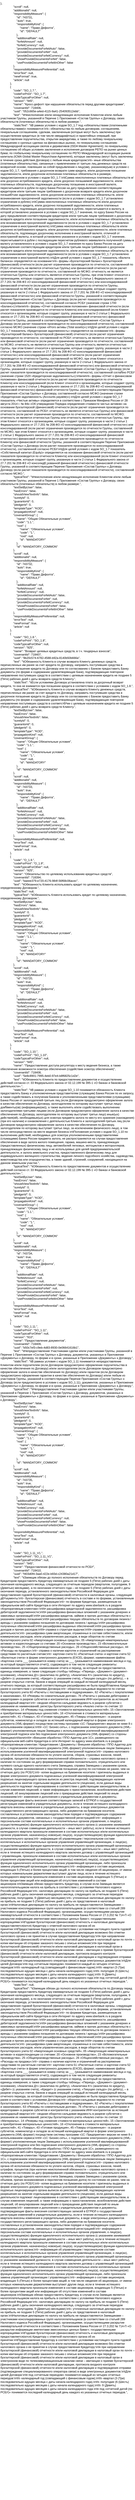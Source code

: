 <mxfile version="27.1.4">
  <diagram name="Страница — 1" id="WULPb32uHRo-QUS4CWuH">
    <mxGraphModel dx="1372" dy="743" grid="1" gridSize="10" guides="1" tooltips="1" connect="1" arrows="1" fold="1" page="1" pageScale="1" pageWidth="827" pageHeight="1169" math="0" shadow="0">
      <root>
        <mxCell id="0" />
        <mxCell id="1" parent="0" />
        <UserObject label="},&#xa;                &quot;scroll&quot;: null,&#xa;                &quot;additionalId&quot;: null,&#xa;                &quot;responsibilityMeasure&quot;: {&#xa;                    &quot;id&quot;: 743731,&#xa;                    &quot;auto&quot;: true,&#xa;                    &quot;responsibilityKind&quot;: {&#xa;                        &quot;name&quot;: &quot;Право Дефолта&quot;,&#xa;                        &quot;id&quot;: &quot;DEFAULT&quot;&#xa;                    },&#xa;                    &quot;additionalRate&quot;: null,&#xa;                    &quot;forfeitAmount&quot;: null,&#xa;                    &quot;forfeitCurrency&quot;: null,&#xa;                    &quot;provideDocumentsForfeitAuto&quot;: false,&#xa;                    &quot;provideDocumentsForfeit&quot;: null,&#xa;                    &quot;provideDocumentsForfeitCurrency&quot;: null,&#xa;                    &quot;showProvideDocumentsForfeit&quot;: false,&#xa;                    &quot;useProvideDocumentsForfeitInOther&quot;: false&#xa;                },&#xa;                &quot;responsibilityMeasurePreferential&quot;: null,&#xa;                &quot;errorText&quot;: null,&#xa;                &quot;newFormat&quot;: true,&#xa;                &quot;article&quot;: null&#xa;            },&#xa;            {&#xa;                &quot;code&quot;: &quot;SO_1.7.&quot;,&#xa;                &quot;codeForPrint&quot;: &quot;SO_1.7&quot;,&#xa;                &quot;codeTypicalForOther&quot;: null,&#xa;                &quot;version&quot;: &quot;945&quot;,&#xa;                &quot;name&quot;: &quot;Кросс-дефолт при нарушении обязательств перед другими кредиторами&quot;,&#xa;                &quot;covenantId&quot;: 718406,&#xa;                &quot;uuid&quot;: &quot;052c665e-a4ed-4115-9a41-254093512ebb&quot;,&#xa;                &quot;text&quot;: &quot;\tНеисполнение и/или ненадлежащее исполнение Клиентом и/или любым участником Группы, указанной в Перечне 1 Приложения «Состав Группы» к Договору, своих обязательств (платежных обязательств) в любом размере.&quot;,&#xa;                &quot;staticText&quot;: &quot;\tВ рамках условия с кодом SO_1.7 под «обязательствами (платежными обязательствами)» понимаются:\n\t– обязательства по любым договорам, соглашениям, генеральным соглашениям, сделкам, заключенным (которые могут быть заключены) при осуществлении кредитных (в том числе овердрафтных) и гарантийных операций, при предоставлении поручительства, открытии аккредитива, а также по любому генеральному соглашению о срочных сделках на финансовых рынках, по генеральному соглашению Международной ассоциации свопов и деривативов (ISDA Master Agreement); по генеральному соглашению об общих условиях заключения и исполнения договоров РЕПО на рынке ценных бумаг, по глобальному генеральному соглашению по РЕПО Международной ассоциации рынков капитала (IСMA Global Master Repurchase Agreement), которые заключены (могут быть заключены в течение срока действия Договора) с любым иным кредитором;\n\t– иные обязательства (платежные обязательства), связанные с привлечением от третьих лиц денежных средств на возвратной основе, повлекшее за собой предъявление к лицу(ам), указанному(ым) в условии с кодом SO_1.7, требования о досрочном возврате сумм кредита, и/или досрочном погашении задолженности, и/или досрочном исполнении платежных обязательств в размере, предусмотренном в условии с кодом SO_1.7.\n\tСумма неисполненных платежных обязательств и/или досрочно истребованного кредита, и/или досрочно погашаемой задолженности, и/или платежных обязательств, подлежащих досрочному погашению в иностранной валюте, пересчитывается в рубли по курсу Банка России на дату предъявления соответствующим кредитором и/или третьим лицом требования о досрочном возврате кредита и/или досрочном погашеÐ½ии задолженности, и/или досрочном исполнении платежных обязательств, и/или возникновения просроченной задолженности (если в условии с кодом SO_1.7 установлено ограничение в рублях).\n\tСумма неисполненных платежных обязательств и/или досрочно истребованного кредита, и/или досрочно погашаемой задолженности, и/или платежных обязательств, подлежащих досрочному исполнению в рублях, пересчитывается в валюту, в которой установлено указанное в условии с кодом SO_1.7 значение, по курсу Банка России на дату предъявления соответствующим кредитором и/или третьим лицом требования о досрочном возврате кредита и/или погашении задолженности, и/или исполнении платежных обязательств, и/или возникновения просроченной задолженности (если в условии с кодом SO_1.7 установлено ограничение в иностранной валюте).\n\tСумма неисполненных платежных обязательств и/или досрочно истребованного кредита, и/или досрочно погашаемой задолженности, и/или платежных обязательств, подлежащих досрочному исполнению в иностранной валюте, отличной от иностранной валюты, в которой установлено указанное в условии с кодом SO_1.7 значение, пересчитывается в рубли с последующим пересчетом рублевого эквивалента полученной суммы в валюту установленного в условии с кодом SO_1.7 значения по курсу Банка России на дату предъявления соответствующим кредитором и/или третьим лицом требования о досрочном возврате кредита и/или погашении задолженности, и/или исполнении платежных обязательств, и/или возникновения просроченной задолженности (если в условии с кодом SO_1.7 установлено ограничение в иностранной валюте).\n\tДля целей условия с кодом SO_1.7 показатель «Валюта баланса» определяется на основании:\n\t– формы «Бухгалтерский баланс» бухгалтерской (финансовой) отчетности (если расчет ограничения производится по отчетности, составленной по РСБУ; отчетность не является отчетностью Группы) или финансовой отчетности (если расчет ограничения производится по отчетности, составленной по МСФО; отчетность не является отчетностью Группы или отчетность является отчетностью Группы, при этом Клиент относится к организациям, которые создают группу, указанную в части 2 статьи 1 Федерального закона от 27.7.201 № 208-ФЗ «О консолидированной финансовой отчетности») или консолидированной финансовой отчетности (если расчет ограничения производится по отчетности Группы, составленной по МСФО, при этом Клиент относится к организациям, которые создают группу, указанную в части 2 статьи 1 Федерального закона от 27.7.201 № 208-ФЗ «О консолидированной финансовой отчетности») или финансовой отчетности Группы, указанной в соответствующем Перечне Приложения «Состав Группы» к Договору (если расчет показателя производится по консолидированной отчетности), составленной согласно РСБУ (значение строки 1700 «Баланс»);\n\tили\n\t– формы «Отчет о финансовом положении» финансовой отчетности (если расчет показателя производится по отчетности Клиента) или консолидированной (если Клиент относится к организациям, которые создают группу, указанную в части 2 статьи 1 Федерального закона от 27.7.201 № 208-ФЗ «О консолидированной финансовой отчетности») финансовой отчетности Группы, указанной в соответствующем Перечне Приложения «Состав Группы» к Договору (если расчет показателя производится по консолидированной отчетности), составленной согласно МСФО (значение строки «Итого активы (Total assets)»).\n\tДля целей условия с кодом SO_1.7 показатель «Кредиторская задолженность» определяется на основании:\n\t– формы «Бухгалтерский баланс» бухгалтерской (финансовой) отчетности (если расчет ограничения производится по отчетности, составленной по РСБУ; отчетность не является отчетностью Группы) или финансовой отчетности (если расчет ограничения производится по отчетности, составленной по МСФО; отчетность не является отчетностью Группы или отчетность является отчетностью Группы, при этом Клиент относится к организациям, которые создают группу, указанную в части 2 статьи 1 Федерального закона от 27.7.201 № 208-ФЗ «О консолидированной финансовой отчетности») или консолидированной финансовой отчетности (если расчет ограничения производится по отчетности Группы, составленной по МСФО, при этом Клиент относится к организациям, которые создают группу, указанную в части 2 статьи 1 Федерального закона от 27.7.201 № 208-ФЗ «О консолидированной финансовой отчетности») или финансовой отчетности Группы, указанной в соответствующем Перечне Приложения «Состав Группы» к Договору (если расчет показателя производится по консолидированной отчетности), составленной соглаÑно РСБУ (значение строки 1520 «Кредиторская задолженность»);\n\tили\n\t– формы «Отчет о финансовом положении» финансовой отчетности (если расчет показателя производится по отчетности Клиента) или консолидированной (если Клиент относится к организациям, которые создают группу, указанную в части 2 статьи 1 Федерального закона от 27.7.201 № 208-ФЗ «О консолидированной финансовой отчетности») финансовой отчетности Группы, указанной в соответствующем Перечне Приложения «Состав Группы» к Договору, составленной согласно МСФО (значение строки «Кредиторская задолженность (Accounts payable)»).\n\tДля целей условия с кодом SO_1.7 показатель «Чистые активы» определяется в соответствии с Приказом Минфина России от 28 августа 2014 г. № 84н «Об утверждении Порядка определения стоимости чистых активов» на основании бухгалтерской (финансовой) отчетности (если расчет ограничения производится по отчетности, составленной по РСБУ; отчетность не является отчетностью Группы) или финансовой отчетности (если расчет ограничения производится по отчетности, составленной по МСФО; отчетность не является отчетностью Группы или отчетность является отчетностью Группы, при этом Клиент относится к организациям, которые создают группу, указанную в части 2 статьи 1 Федерального закона от 27.7.201 № 208-ФЗ «О консолидированной финансовой отчетности») или консолидированной (если расчет ограничения производится по отчетности Группы, составленной по МСФО, при этом Клиент относится к организациям, которые создают группу, указанную в части 2 статьи 1 Федерального закона от 27.7.201 № 208-ФЗ «О консолидированной финансовой отчетности») финансовой отчетности (если расчет показателя производится по отчетности Клиента) или финансовой отчетности Группы, указанной в соответствующем Перечне Приложения «Состав Группы» к Договору (если расчет показателя производится по консолидированной отчетности), составленной согласно РСБУ.\n\tДля целей условия с кодом SO_1.7 показатель «Собственный капитал (Equity)» определяется на основании финансовой отчетности (если расчет показателя производится по отчетности Клиента) или консолидированной (если Клиент относится к организациям, которые создают группу, указанную в части 2 статьи 1 Федерального закона от 27.7.201 № 208-ФЗ «О консолидÐ¸рованной финансовой отчетности») финансовой отчетности Группы, указанной в соответствующем Перечне Приложения «Состав Группы» к Договору Договору (если расчет показателя производится по консолидированной отчетности), составленной согласно МСФО.&quot;,&#xa;                &quot;typicalText&quot;: &quot;\tНеисполнение и/или ненадлежащее исполнение Клиентом и/или любым участником Группы, указанной в Перечне 1 Приложения «Состав Группы» к Договору, своих обязательств (платежных обязательств) в любом размере.&quot;,&#xa;                &quot;textSetByUser&quot;: false,&#xa;                &quot;hasErrors&quot;: false,&#xa;                &quot;shouldViewTextInfo&quot;: false,&#xa;                &quot;suretyId&quot;: 0,&#xa;                &quot;guarantorId&quot;: 0,&#xa;                &quot;pledgerId&quot;: 0,&#xa;                &quot;templateType&quot;: &quot;KOD&quot;,&#xa;                &quot;propagationKind&quot;: null,&#xa;                &quot;covenantGroup&quot;: {&#xa;                    &quot;name&quot;: &quot;Общие Обязательные условия&quot;,&#xa;                    &quot;code&quot;: &quot;1.1.&quot;,&#xa;                    &quot;root&quot;: {&#xa;                        &quot;name&quot;: &quot;Обязательные условия&quot;,&#xa;                        &quot;code&quot;: &quot;1.&quot;,&#xa;                        &quot;root&quot;: null,&#xa;                        &quot;id&quot;: &quot;MANDATORY&quot;&#xa;                    },&#xa;                    &quot;id&quot;: &quot;MANDATORY_COMMON&quot;&#xa;                },&#xa;                &quot;scroll&quot;: null,&#xa;                &quot;additionalId&quot;: null,&#xa;                &quot;responsibilityMeasure&quot;: {&#xa;                    &quot;id&quot;: 743732,&#xa;                    &quot;auto&quot;: true,&#xa;                    &quot;responsibilityKind&quot;: {&#xa;                        &quot;name&quot;: &quot;Право Дефолта&quot;,&#xa;                        &quot;id&quot;: &quot;DEFAULT&quot;&#xa;                    },&#xa;                    &quot;additionalRate&quot;: null,&#xa;                    &quot;forfeitAmount&quot;: null,&#xa;                    &quot;forfeitCurrency&quot;: null,&#xa;                    &quot;provideDocumentsForfeitAuto&quot;: false,&#xa;                    &quot;provideDocumentsForfeit&quot;: null,&#xa;                    &quot;provideDocumentsForfeitCurrency&quot;: null,&#xa;                    &quot;showProvideDocumentsForfeit&quot;: false,&#xa;                    &quot;useProvideDocumentsForfeitInOther&quot;: false&#xa;                },&#xa;                &quot;responsibilityMeasurePreferential&quot;: null,&#xa;                &quot;errorText&quot;: null,&#xa;                &quot;newFormat&quot;: true,&#xa;                &quot;article&quot;: null&#xa;            },&#xa;            {&#xa;                &quot;code&quot;: &quot;SO_1.8.&quot;,&#xa;                &quot;codeForPrint&quot;: &quot;SO_1.8&quot;,&#xa;                &quot;codeTypicalForOther&quot;: null,&#xa;                &quot;version&quot;: &quot;925&quot;,&#xa;                &quot;name&quot;: &quot;Возврат целевых кредитных средств, в т.ч. тендерных взносов&quot;,&#xa;                &quot;covenantId&quot;: 718407,&#xa;                &quot;uuid&quot;: &quot;8b20c574-6782-4588-b92a-8140b50b666a&quot;,&#xa;                &quot;text&quot;: &quot;\tОбязанность Клиента в случае возврата Клиенту денежных средств, перечисленных им ранее за счет кредита по Договору, направить поступившие средства в досрочное погашение кредита по Договору или по согласованию с Банком предоставить Банку документы (по форме и содержанию удовлетворяющие Банк), подтверждающие повторное направление поступивших средств в соответствии с целевым назначением кредита не позднее 5 (Пяти) рабочих дней с даты возврата средств Клиенту.&quot;,&#xa;                &quot;staticText&quot;: &quot;\tЕсли условиями Договора установлена плата за досрочный возврат кредита, то она не взимается при погашении кредита в соответствии с условием с кодом SO_1.8.&quot;,&#xa;                &quot;typicalText&quot;: &quot;\tОбязанность Клиента в случае возврата Клиенту денежных средств, перечисленных им ранее за счет кредита по Договору, направить поступившие средства в досрочное погашение кредита по Договору или по согласованию с Банком предоставить Банку документы (по форме и содержанию удовлетворяющие Банк), подтверждающие повторное направление поступивших средств в соответстÐ²ии с целевым назначением кредита не позднее 5 (Пяти) рабочих дней с даты возврата средств Клиенту.&quot;,&#xa;                &quot;textSetByUser&quot;: false,&#xa;                &quot;hasErrors&quot;: false,&#xa;                &quot;shouldViewTextInfo&quot;: false,&#xa;                &quot;suretyId&quot;: 0,&#xa;                &quot;guarantorId&quot;: 0,&#xa;                &quot;pledgerId&quot;: 0,&#xa;                &quot;templateType&quot;: &quot;KOD&quot;,&#xa;                &quot;propagationKind&quot;: null,&#xa;                &quot;covenantGroup&quot;: {&#xa;                    &quot;name&quot;: &quot;Общие Обязательные условия&quot;,&#xa;                    &quot;code&quot;: &quot;1.1.&quot;,&#xa;                    &quot;root&quot;: {&#xa;                        &quot;name&quot;: &quot;Обязательные условия&quot;,&#xa;                        &quot;code&quot;: &quot;1.&quot;,&#xa;                        &quot;root&quot;: null,&#xa;                        &quot;id&quot;: &quot;MANDATORY&quot;&#xa;                    },&#xa;                    &quot;id&quot;: &quot;MANDATORY_COMMON&quot;&#xa;                },&#xa;                &quot;scroll&quot;: null,&#xa;                &quot;additionalId&quot;: null,&#xa;                &quot;responsibilityMeasure&quot;: {&#xa;                    &quot;id&quot;: 743733,&#xa;                    &quot;auto&quot;: true,&#xa;                    &quot;responsibilityKind&quot;: {&#xa;                        &quot;name&quot;: &quot;Право Дефолта&quot;,&#xa;                        &quot;id&quot;: &quot;DEFAULT&quot;&#xa;                    },&#xa;                    &quot;additionalRate&quot;: null,&#xa;                    &quot;forfeitAmount&quot;: null,&#xa;                    &quot;forfeitCurrency&quot;: null,&#xa;                    &quot;provideDocumentsForfeitAuto&quot;: false,&#xa;                    &quot;provideDocumentsForfeit&quot;: null,&#xa;                    &quot;provideDocumentsForfeitCurrency&quot;: null,&#xa;                    &quot;showProvideDocumentsForfeit&quot;: false,&#xa;                    &quot;useProvideDocumentsForfeitInOther&quot;: false&#xa;                },&#xa;                &quot;responsibilityMeasurePreferential&quot;: null,&#xa;                &quot;errorText&quot;: null,&#xa;                &quot;newFormat&quot;: true,&#xa;                &quot;article&quot;: null&#xa;            },&#xa;            {&#xa;                &quot;code&quot;: &quot;O_1.9.&quot;,&#xa;                &quot;codeForPrint&quot;: &quot;O_1.9&quot;,&#xa;                &quot;codeTypicalForOther&quot;: null,&#xa;                &quot;version&quot;: &quot;925&quot;,&#xa;                &quot;name&quot;: &quot;Обязательство по целевому использованию кредитных средств&quot;,&#xa;                &quot;covenantId&quot;: 718394,&#xa;                &quot;uuid&quot;: &quot;baeee379-e720-4176-984f-56f68c06acec&quot;,&#xa;                &quot;text&quot;: &quot;\tОбязанность Клиента использовать кредит по целевому назначению, определенному Договором.&quot;,&#xa;                &quot;staticText&quot;: null,&#xa;                &quot;typicalText&quot;: &quot;\tОбязанность Клиента использовать кредит по целевому назначению, определенному Договором.&quot;,&#xa;                &quot;textSetByUser&quot;: false,&#xa;                &quot;hasErrors&quot;: false,&#xa;                &quot;shouldViewTextInfo&quot;: false,&#xa;                &quot;suretyId&quot;: 0,&#xa;                &quot;guarantorId&quot;: 0,&#xa;                &quot;pledgerId&quot;: 0,&#xa;                &quot;templateType&quot;: &quot;KOD&quot;,&#xa;                &quot;propagationKind&quot;: null,&#xa;                &quot;covenantGroup&quot;: {&#xa;                    &quot;name&quot;: &quot;Общие Обязательные условия&quot;,&#xa;                    &quot;code&quot;: &quot;1.1.&quot;,&#xa;                    &quot;root&quot;: {&#xa;                        &quot;name&quot;: &quot;Обязательные условия&quot;,&#xa;                        &quot;code&quot;: &quot;1.&quot;,&#xa;                        &quot;root&quot;: null,&#xa;                        &quot;id&quot;: &quot;MANDATORY&quot;&#xa;                    },&#xa;                    &quot;id&quot;: &quot;MANDATORY_COMMON&quot;&#xa;                },&#xa;                &quot;scroll&quot;: null,&#xa;                &quot;additionalId&quot;: null,&#xa;                &quot;responsibilityMeasure&quot;: {&#xa;                    &quot;id&quot;: 743720,&#xa;                    &quot;auto&quot;: true,&#xa;                    &quot;responsibilityKind&quot;: {&#xa;                        &quot;name&quot;: &quot;Право Дефолта&quot;,&#xa;                        &quot;id&quot;: &quot;DEFAULT&quot;&#xa;                    },&#xa;                    &quot;additionalRate&quot;: null,&#xa;                    &quot;forfeitAmount&quot;: null,&#xa;                    &quot;forfeitCurrency&quot;: null,&#xa;                    &quot;provideDocumentsForfeitAuto&quot;: false,&#xa;                    &quot;provideDocumentsForfeit&quot;: null,&#xa;                    &quot;provideDocumentsForfeitCurrency&quot;: null,&#xa;                    &quot;showProvideDocumentsForfeit&quot;: false,&#xa;                    &quot;useProvideDocumentsForfeitInOther&quot;: false&#xa;                },&#xa;                &quot;responsibilityMeasurePreferential&quot;: null,&#xa;                &quot;errorText&quot;: null,&#xa;                &quot;newFormat&quot;: true,&#xa;                &quot;article&quot;: null&#xa;            },&#xa;            {&#xa;                &quot;code&quot;: &quot;SO_1.10.&quot;,&#xa;                &quot;codeForPrint&quot;: &quot;SO_1.10&quot;,&#xa;                &quot;codeTypicalForOther&quot;: null,&#xa;                &quot;version&quot;: &quot;945&quot;,&#xa;                &quot;name&quot;: &quot;Предоставление доступа регулятору к месту ведения бизнеса, а также обеспечение возможности осмотра обеспечения (содействие осмотру обеспечения)&quot;,&#xa;                &quot;covenantId&quot;: 718408,&#xa;                &quot;uuid&quot;: &quot;5e8c8901-7995-4eb0-97e4-b8f6825c1d2e&quot;,&#xa;                &quot;text&quot;: &quot;\tОбязанность Клиента по предоставлению документов и осуществлению действий согласно ст. 33 Федерального закона от 02.12.199 № 395-1 «О банках и банковской деятельности».&quot;,&#xa;                &quot;staticText&quot;: &quot;\tВ рамках условия с кодом SO_1.10 понимается обязанность Клиента предоставлять Банку и уполномоченным представителям (служащим) Банка России по их запросу, а также содействовать в получении Банком и уполномоченными представителями (служащими) Банка России от залогодателей-третьих лиц (если Договором предусмотрено оформление залога в качестве обеспечения по Договору, залогодателем по которому выступает третье лицо) докÑменты(ов) (информацию(ии)), а также выполнять и/или содействовать выполнению залогодателями-третьими лицами (если Договором предусмотрено оформление залога в качестве обеспечения по Договору, залогодателем по которому выступает третье лицо) иные(ых) действия(ий), необходимые(ых) для осмотра предмета залога по месту его хранения (нахождения) (при его наличии) и ознакомления с деятельностью Клиента и залогодателей-третьих лиц (если Договором предусмотрено оформление залога в качестве обеспечения по Договору, залогодателем по которому выступает третье лицо, за исключением физического лица), в том числе непосредственно на месте ведения бизнеса.\n\tПоложения условия с кодом SO_1.10 по выполнению действий, необходимых для осмотра уполномоченными представителями (служащими) Банка России предмета залога, не распространяются на случаи предоставления обеспечения в виде залога жилого помещения, гаража, машино-места, принадлежащих (предоставленных) физическому лицу, автомобилей легковых, мотоциклов и мотороллеров, принадлежащих физическому лицу и не используемых для целей предпринимательской деятельности, и залога земельного участка, предоставленного физическому лицу для индивидуального жилищного строительства, ведения личного подсобного хозяйства, садоводства, животноводства или огородничества, а также зданий, строений, сооружений, находящихся на данном земельном участке.&quot;,&#xa;                &quot;typicalText&quot;: &quot;\tОбязанность Клиента по предоставлению документов и осуществлению действий согласно ст. 33 Федерального закона от 02.12.199 № 395-1 «О банках и банковской деятельности».&quot;,&#xa;                &quot;textSetByUser&quot;: false,&#xa;                &quot;hasErrors&quot;: false,&#xa;                &quot;shouldViewTextInfo&quot;: false,&#xa;                &quot;suretyId&quot;: 0,&#xa;                &quot;guarantorId&quot;: 0,&#xa;                &quot;pledgerId&quot;: 0,&#xa;                &quot;templateType&quot;: &quot;KOD&quot;,&#xa;                &quot;propagationKind&quot;: null,&#xa;                &quot;covenantGroup&quot;: {&#xa;                    &quot;name&quot;: &quot;Общие Обязательные условия&quot;,&#xa;                    &quot;code&quot;: &quot;1.1.&quot;,&#xa;                    &quot;root&quot;: {&#xa;                        &quot;name&quot;: &quot;Обязательные условия&quot;,&#xa;                        &quot;code&quot;: &quot;1.&quot;,&#xa;                        &quot;root&quot;: null,&#xa;                        &quot;id&quot;: &quot;MANDATORY&quot;&#xa;                    },&#xa;                    &quot;id&quot;: &quot;MANDATORY_COMMON&quot;&#xa;                },&#xa;                &quot;scroll&quot;: null,&#xa;                &quot;additionalId&quot;: null,&#xa;                &quot;responsibilityMeasure&quot;: {&#xa;                    &quot;id&quot;: 743734,&#xa;                    &quot;auto&quot;: true,&#xa;                    &quot;responsibilityKind&quot;: {&#xa;                        &quot;name&quot;: &quot;Право Дефолта&quot;,&#xa;                        &quot;id&quot;: &quot;DEFAULT&quot;&#xa;                    },&#xa;                    &quot;additionalRate&quot;: null,&#xa;                    &quot;forfeitAmount&quot;: null,&#xa;                    &quot;forfeitCurrency&quot;: null,&#xa;                    &quot;provideDocumentsForfeitAuto&quot;: false,&#xa;                    &quot;provideDocumentsForfeit&quot;: null,&#xa;                    &quot;provideDocumentsForfeitCurrency&quot;: null,&#xa;                    &quot;showProvideDocumentsForfeit&quot;: false,&#xa;                    &quot;useProvideDocumentsForfeitInOther&quot;: false&#xa;                },&#xa;                &quot;responsibilityMeasurePreferential&quot;: null,&#xa;                &quot;errorText&quot;: null,&#xa;                &quot;newFormat&quot;: true,&#xa;                &quot;article&quot;: null&#xa;            },&#xa;            {&#xa;                &quot;code&quot;: &quot;SO_1.11.&quot;,&#xa;                &quot;codeForPrint&quot;: &quot;SO_1.11&quot;,&#xa;                &quot;codeTypicalForOther&quot;: null,&#xa;                &quot;version&quot;: &quot;910&quot;,&#xa;                &quot;name&quot;: &quot;Предоставление документов&quot;,&#xa;                &quot;covenantId&quot;: 718409,&#xa;                &quot;uuid&quot;: &quot;b50c7ef3-c9eb-4d83-8930-0e06641616b1&quot;,&#xa;                &quot;text&quot;: &quot;\tНепредоставление Участниками сделки и/или участниками Группы, указанной в Перечне 1 Приложения «Состав Группы» к Договору, документов, указанных в Приложении «Документы» к Договору, по форме и в сроки, указанные в Приложении «Документы» к Договору.&quot;,&#xa;                &quot;staticText&quot;: &quot;\tВ рамках условия с кодом SO_1.11 понимается непредоставление Клиентом и/или поручителем (если Договором предусмотрено оформление поручительства в качестве обеспечения по Договору) и/или залогодателем (если Договором предусмотрено оформление залога в качестве обеспечения по Договору) и/или гарантом (если Договором предусмотрено оформление гарантии в качестве обеспечения по Договору) и/или любым из участников Группы, указанной в соответствующем Перечне Приложения «Состав Группы» к Договору (если предусмотрено в условии с кодом SO_1.11), документов, указанных в Приложении «Документы» к Договору, по форме и в сроки, указанные в Приложении «Документы» к Договору.&quot;,&#xa;                &quot;typicalText&quot;: &quot;\tНепредоставление Участниками сделки и/или участниками Группы, указанной в Перечне 1 Приложения «Состав Группы» к Договору, документов, указанных в Приложении «Документы» к Договору, по форме и в сроки, указанные в Приложении «Документы» к Договору.&quot;,&#xa;                &quot;textSetByUser&quot;: false,&#xa;                &quot;hasErrors&quot;: false,&#xa;                &quot;shouldViewTextInfo&quot;: false,&#xa;                &quot;suretyId&quot;: 0,&#xa;                &quot;guarantorId&quot;: 0,&#xa;                &quot;pledgerId&quot;: 0,&#xa;                &quot;templateType&quot;: &quot;KOD&quot;,&#xa;                &quot;propagationKind&quot;: null,&#xa;                &quot;covenantGroup&quot;: {&#xa;                    &quot;name&quot;: &quot;Общие Обязательные условия&quot;,&#xa;                    &quot;code&quot;: &quot;1.1.&quot;,&#xa;                    &quot;root&quot;: {&#xa;                        &quot;name&quot;: &quot;Обязательные условия&quot;,&#xa;                        &quot;code&quot;: &quot;1.&quot;,&#xa;                        &quot;root&quot;: null,&#xa;                        &quot;id&quot;: &quot;MANDATORY&quot;&#xa;                    },&#xa;                    &quot;id&quot;: &quot;MANDATORY_COMMON&quot;&#xa;                },&#xa;                &quot;scroll&quot;: null,&#xa;                &quot;additionalId&quot;: null,&#xa;                &quot;responsibilityMeasure&quot;: {&#xa;                    &quot;id&quot;: 743735,&#xa;                    &quot;auto&quot;: true,&#xa;                    &quot;responsibilityKind&quot;: {&#xa;                        &quot;name&quot;: &quot;Право Дефолта&quot;,&#xa;                        &quot;id&quot;: &quot;DEFAULT&quot;&#xa;                    },&#xa;                    &quot;additionalRate&quot;: null,&#xa;                    &quot;forfeitAmount&quot;: null,&#xa;                    &quot;forfeitCurrency&quot;: null,&#xa;                    &quot;provideDocumentsForfeitAuto&quot;: false,&#xa;                    &quot;provideDocumentsForfeit&quot;: null,&#xa;                    &quot;provideDocumentsForfeitCurrency&quot;: null,&#xa;                    &quot;showProvideDocumentsForfeit&quot;: false,&#xa;                    &quot;useProvideDocumentsForfeitInOther&quot;: false&#xa;                },&#xa;                &quot;responsibilityMeasurePreferential&quot;: null,&#xa;                &quot;errorText&quot;: null,&#xa;                &quot;newFormat&quot;: true,&#xa;                &quot;article&quot;: null&#xa;            },&#xa;            {&#xa;                &quot;code&quot;: &quot;SO_1.11_V1.&quot;,&#xa;                &quot;codeForPrint&quot;: &quot;SO_1.11_V1&quot;,&#xa;                &quot;codeTypicalForOther&quot;: null,&#xa;                &quot;version&quot;: &quot;945&quot;,&#xa;                &quot;name&quot;: &quot;Предоставление финансовой отчетности по РСБУ&quot;,&#xa;                &quot;covenantId&quot;: 718410,&#xa;                &quot;uuid&quot;: &quot;f403d0f4-3aa0-422e-b93d-c24380a21d17&quot;,&#xa;                &quot;text&quot;: &quot;\tЗаемщик обязан до полного исполнения обязательств по Договору перед Кредитором предоставлять Кредитору ежеквартально не позднее 5 (Пяти) рабочих дней с даты окончания календарного месяца, следующего за отчетным периодом (кварталом, полугодием, 9 (Девятью) месяцами), а по окончании отчетного года – не позднее 5 (Пяти) рабочих дней с даты окончания периода, установленного законодательством Российской Федерации для представления годовой бухгалтерской (финансовой) отчетности в налоговые органы, следующие дÐ¾кументы:\n\t− бухгалтерская (финансовая) отчетность в составе и по формам, установленным законодательством Российской Федерации;\n\t− по формам Кредитора, размещенным на официальном веб-сайте Кредитора в сети Интернет по адресу www.sberbank.ru в разделе «Корпоративным клиентам»:\n\t\t• расшифровка кредиторской задолженности, расшифровка дебиторской задолженности;\n\t\t• расшифровка финансовых вложений с указанием дочерних и зависимых организаций;\n\t\t• расшифровка кредитов, займов и прочих долговых обязательств с указанием графика погашения;\n\t\t• расшифровка текущих обязательств по договорам лизинга / аренды с указанием графика погашения по договорам лизинга / аренды;\n\t\t• расшифровка полученных обеспечений;\n\t\t• расшифровка выданных обеспечений;\n\t\t• расшифровка прочих доходов и прочих расходов;\n\t\t• справка о структуре выручки;\n\t\t• справка о прочих показателях деятельности;\n\t− расшифровка сумм амортизации, отраженных в составе себестоимости, и/или коммерческих расходов, и/или управленческих расходов, в виде оборотов по счетам бухгалтерского учета 02 «Амортизация основных средств», 05 «Амортизация нематериальных активов» в корреспонденции со счетами: 20 «Основное производство», 23 «Вспомогательные производства», 25 «Общепроизводственные расходы», 26 «Общехозяйственные расходы», 44 «Расходы на продажу»;\n\t− справка о наличии картотек и ограничений на распоряжение средствами по расчетным счетам;\n\t− карточки счета 51 «Расчетные счета» и карточки счета 52 «Валютные счета» в форме электронного документа (EXCEL-формат, наименование файла: «Карточка счета ___ (указывается номер счета) за ___ (указывается наименование месяца и год, за который предоставляется отчет)), содержащего в том числе следующие реквизиты: наименование организации, наименование отчета и период, за который он предоставляется, единицы измерения, а также следующие столбцы таблицы: «Период», «Документ» (документ-основание), «Аналитика Дт» (аналитика по дебету), «Аналитика Кт» (аналитика по кредиту), «Дебет» (с указанием счета), «Кредит» (с указанием счета), «Текущее сальдо» (по дебету), – в разрезе открытых счетов, банков и видов операций за каждый истекший календарный месяц отчетного периода, за который соответствующая расшифровка не была предоÑтавлена Кредитору ранее в соответствии с условиями Договора;\n\t− оборотно-сальдовые ведомости по счетам бухгалтерского учета 60 «Расчеты с поставщиками и подрядчиками», 62 «Расчеты с покупателями и заказчиками», 63 «Резервы по сомнительным долгам», 76 «Расчеты с разными дебиторами и кредиторами» в разрезе субсчетов и контрагентов с указанием ИНН контрагентов за истекший календарный квартал;\n\t− сводная оборотно-сальдовая ведомость в разрезе субсчетов с указанием их наименований, регистры бухгалтерского учета «Анализ счета» по счетам: 10 «Материалы», 14 «Резервы под снижение стоимости материальных ценностей», 15 «Заготовление и приобретение материальных ценностей», 16 «Отклонение в стоимости материальных ценностей», 41 «Товары», 43 «Готовая продукция», 45 «Товары отгруженные» - в разрезе субсчетов, номенклатур и складов за истекший календарный квартал в форме электронного документа (XML-формат) посредством системы программ «1С: Предприятие» версии не ниже 8 с использованием сервиса:\n\t\t• «1С: Бизнес-сеть», с подписанием электронного документа (XML-формат) уполномоченным лицом Заемщика с использованием усиленной квалифицированной электронной подписи или без подписания электронного документа (XML-формат) со стороны Заемщика\n\t\tили\n\t\t• «Внешняя обработка / ППО Адаптер для 1С», размещенного на официальном веб-сайте Кредитора в сети Интернет по адресу www.sberbank.ru в разделе «Корпоративным клиентам / Кредитование / Документы / Внешняя обработка / ППО Адаптер для 1С», с подписанием электронного документа (XML-формат) уполномоченным лицом Заемщика с использованием усиленной квалифицированной электронной подписи;\n\t− справка налогового органа об исполнении обязанности по уплате налогов, сборов, страховых взносов, пеней, штрафов, процентов (при наличии неисполненной обязанности – справка налогового органа о наличии по состоянию на дату формирования справки положительного, отрицательного или нулевого сальдо единого налогового счета Заемщика, справка Заемщика с указанием сроков, объемов, причин возникновения и перспектив погашения долга) по состоянию не ранее, чем на отчетную дату (по РСБУ);\n\t− копии выданных на бумажном носителе / оригиналы выданных в форме электронного документа подписанных усиленной квалифицированной электронной подписью лицензирующего органа выписок из реестра лицензий, подтверждающих наличие разрешения на занятие отдельными видами деятельности (лицензии), если данные виды деятельности подлежат лицензированию в соответствии с действующим законодательством, в случае изменения лицензий, а также информацию о приостановлении, возобновлении действия лицензий, об аннулировании лицензий или о прекращении действия лицензий по иным основаниям;\n\t− изменения и дополнения к учредительным документам и документы, подтверждающие факты внесения соответствующих записей в ЕГРЮЛ о государственной регистрации изменений в учредительные документы, если в течение истекшего календарного квартала внесены изменения в учредительные документы, в виде электронных документов государственного регистрирующего органа, либо документов на бумажном носителе, составленных в установленном законодательством порядке и подтверждающих содержание электронных документов, связанных с государственной регистрацией;\n\t− информация о персональном составе коллегиальных и исполнительных органов управления, о лице(ах), осуществляющем(их) функции единоличного исполнительного органа (с указанием занимаемой должности, в случае совмещения деятельности – иных мест работы), если в течение истекшего календарного квартала произошли изменения в составе исполнительных и/или коллегиальных органов управления, назначено(ы) новое(ые) лицо(а), осуществляющее(ие) функции единоличного исполнительного органа;\n\t− информация об управляющем / персональном составе коллегиальных и исполнительных органов управления управляющей организации, о лице(ах), осуществляющем(их) функции единоличного исполнительного органа управляющей организации (с указанием занимаемой должности, в случае совмещения деятельности – иных мест работы), если в течение истекшего календарного квартала заключен договор с управляющей организацией / управляющим, произошли изменения в составе исполнительных и/или коллегиальных органов управления управляющей организации, назначено(ы) новое(ые) лицо(а), осуществляющее(ие) функции единоличного исполнительного органа управляющей организации, либо произошла замена управляющей организации / управляющего;\n\t− информация о составе акционеров, владеющих 5 (Пятью) и более процентами акций, в том числе сведения об акционерах, от имени которых номинальными держателями выступают другие лица, если в течение истекшего календарного квартала произошли изменения в составе акционеров, владеющих 5 (Пятью) и более процентами акций или информация об отсутствии изменений в составе акционеров.\n\tЗаемщик обязан предоставлять Кредитору, в случае если Заемщик является налогоплательщиком налога на прибыль в соответствии с условиями Налогового кодекса Российской Федерации:\n\t‒ налоговую декларацию по налогу на прибыль не позднее 5 (Пяти) рабочих дней с даты окончания календарного месяца, следующего за отчетным периодом (кварталом, полугодием, 9 (Девятью) месяцами);\n\t‒ уточненные налоговые декларации по налогу на прибыль не позднее 5 (Пяти) рабочих дней с даты их представления в налоговый орган.\n\tНалоговые декларации по налогу на прибыль не предоставляются Заемщиками – участниками консолидированных групп налогоплательщиков (в соответствии со статьей 289 Налогового кодекса Российской Федерации); организациями, осуществляющими раскрытие ежеквартальной отчетности в соответствии с Положением Банка России от 27.3.202 № 714-П «О раскрытии информации эмитентами эмиссионных ценных бумаг»; государственными корпорациями.\n\tГодовая бухгалтерская (финансовая) отчетность и налоговые декларации предоставляется(ются) Кредитору с отметкой налогового органа об их принятии.\n\tПредоставление Кредитору в соответствии с условиями настоящего пункта годовой бухгалтерской (финансовой) отчетности и/или налоговой декларации возможно без отметки налогового органа о ее принятии в случае предоставления Кредитору:\n\t▪ при направлении бухгалтерской (финансовой) отчетности и/или налоговой декларации в налоговый орган по почте – копии квитанции об отправке заказного письма с описью вложения;\n\t▪ при передаче бухгалтерской (финансовой) отчетности и/или налоговой декларации в налоговый орган в электронном виде по телекоммуникационным каналам связи – квитанции о приеме бухгалтерской (финансовой) отчетности и/или налоговой декларации, протокола входного контроля бухгалтерской (финансовой) отчетности и/или налоговой декларации и подтверждения отправки (подтверждение специализированного оператора связи) в виде электронных документов.\n\tДля целей Договора:\n\t▪ под «отчетным периодом» понимается каждый из четырех отчетных периодов:\n\t\t- календарный год (совпадающий с финансовым годом),\n\t\t- квартал (3 (Три) последовательно идущих месяца с даты начала календарного года),\n\t\t- полугодие (6 (Шесть) последовательно идущих месяцев с даты начала календарного года),\n\t\t- 9 (Девять) последовательно идущих месяцев с даты начала календарного года.\n\t▪ под «отчетной датой (по РСБУ)» понимается последний календарный день каждого из указанных отчетных периодов.&quot;,&#xa;                &quot;staticText&quot;: null,&#xa;                &quot;typicalText&quot;: &quot;\tЗаемщик обязан до полного исполнения обязательств по Договору перед Кредитором предоставлять Кредитору ежеквартально не позднее 5 (Пяти) рабочих дней с даты окончания календарного месяца, следующего за отчетным периодом (кварталом, полугодием, 9 (Девятью) месяцами), а по окончании отчетного года – не позднее 5 (Пяти) рабочих дней с даты окончания периода, установленного законодательством Российской Федерации для представления годовой бухгалтерской (финансовой) отчетности в налоговые органы, следующие документы:\n\t− бухгалтерская (финансовая) отчетность в составе и по формам, установленным законодательством Российской Федерации;\n\t− по формам Кредитора, размещенным на официальном веб-сайте Кредитора в сети Интернет по адресу www.sberbank.ru в разделе «Корпоративным клиентам»:\n\t\t• расшифровка кредиторской задолженности, расшифровка дебиторской задолженности;\n\t\t• расшифровка финансовых вложений с указанием дочерних и зависимых организаций;\n\t\t• расшифровка кредитов, займов и прочих долговых обязательств с указанием графика погашения;\n\t\t• расшифровка текущих обязательств по договорам лизинга / аренды с указанием графика погашения по договорам лизинга / аренды;\n\t\t• расшифровка полученных обеспечений;\n\t\t• расшифровка выданных обеспечений;\n\t\t• расшифровка прочих доходов и прочих расходов;\n\t\t• справка о структуре выручки;\n\t\t• справка о прочих показателях деятельности;\n\t− расшифровка сумм амортизации, отраженных в составе себестоимости, и/или коммерческих расходов, и/или управленческих расходов, в виде оборотов по счетам бухгалтерского учета 02 «Амортизация основных средствÂ», 05 «Амортизация нематериальных активов» в корреспонденции со счетами: 20 «Основное производство», 23 «Вспомогательные производства», 25 «Общепроизводственные расходы», 26 «Общехозяйственные расходы», 44 «Расходы на продажу»;\n\t− справка о наличии картотек и ограничений на распоряжение средствами по расчетным счетам;\n\t− карточки счета 51 «Расчетные счета» и карточки счета 52 «Валютные счета» в форме электронного документа (EXCEL-формат, наименование файла: «Карточка счета ___ (указывается номер счета) за ___ (указывается наименование месяца и год, за который предоставляется отчет)), содержащего в том числе следующие реквизиты: наименование организации, наименование отчета и период, за который он предоставляется, единицы измерения, а также следующие столбцы таблицы: «Период», «Документ» (документ-основание), «Аналитика Дт» (аналитика по дебету), «Аналитика Кт» (аналитика по кредиту), «Дебет» (с указанием счета), «Кредит» (с указанием счета), «Текущее сальдо» (по дебету), – в разрезе открытых счетов, банков и видов операций за каждый истекший календарный месяц отчетного периода, за который соответствующая расшифровка не была предоставлена Кредитору ранее в соответствии с условиями Договора;\n\t− оборотно-сальдовые ведомости по счетам бухгалтерского учета 60 «Расчеты с поставщиками и подрядчиками», 62 «Расчеты с покупателями и заказчиками», 63 «Резервы по сомнительным долгам», 76 «Расчеты с разными дебиторами и кредиторами» в разрезе субсчетов и контрагентов с указанием ИНН контрагентов за истекший календарный квартал;\n\t− сводная оборотно-сальдовая ведомость в разрезе субсчетов с указанием их наименований, регистры бухгалтерского учета «Анализ счета» по счетам: 10 «Материалы», 14 «Резервы под снижение стоимости материальных ценностей», 15 «Заготовление и приобретение материальных ценностей», 16 «Отклонение в стоимости материальных ценностей», 41 «Товары», 43 «Готовая продукция», 45 «Товары отгруженные» - в разрезе субсчетов, номенклатур и складов за истекший календарный квартал в форме электронного документа (XML-формат) посредством системы программ «1С: Предприятие» версии не ниже 8 с использованием сервиса:\n\t\t• «1С: Бизнес-сеть», с подписанием электронного документа (XML-формат) уполномоченным лицом Заемщика с использованием усиленной квалифицированной электронной подписи или без подписания электронного документа (XML-формат) со стороны Заемщика\n\t\tили\n\t\t• «Внешняя обработка / ППО Адаптер для 1С», размещенного на официальном веб-сайте Кредитора в сети Интернет по адресу www.sberbank.ru в разделе «Корпоративным клиентам / Кредитование / Документы / Внешняя обработка / ППО Адаптер для 1С», с подписанием электронного документа (XML-формат) уполномоченным лицом Заемщика с использованием усиленной квалифицированной электронной подписи;\n\t− справка налогового органа об исполнении обязанности по уплате налогов, сборов, страховых взносов, пеней, штрафов, процентов (при наличии неисполненной обязанности – справка налогового органа о наличии по состоянию на дату формирования справки положительного, отрицательного или нулевого сальдо единого налогового счета Заемщика, справка Заемщика с указанием сроков, объемов, причин возникновения и перспектив погашения долга) по состоянию не ранее, чем на отчетную дату (по РСБУ);\n\t− копии выданных на бумажном носителе / оригиналы выданных в форме электронного документа подписанных усиленной квалифицированной электронной подписью лицензирующего органа выписок из реестра лицензий, подтверждающих наличие разрешения на занятие отдельными видами деятельности (лицензии), если данные виды деятельности подлежат лицензированию в соответствии с действующим законодательством, в случае изменения лицензий, а также информацию о приостановлении, возобновлении действия лицензий, об аннулировании лицензий или о прекращении действия лицензий по иным основаниям;\n\t− изменения и дополнения к учредительным документам и документы, подтверждающие факты внесения соответствующих записей в ЕГРЮЛ о государственной регистрации изменений в учредительные документы, если в течение истекшего календарного квартала внесены изменения в учредительные документы, в виде электронных документов государственного регистрирующего органа, либо документов на бумажном носителе, составленных в установленном законодательством порядке и подтверждающих содержание электронных документов, связанных с государственной регистрацией;\n\t− информация о персональном составе коллегиальных и исполнительных органов управления, о лице(ах), осуществляющем(их) функции единоличного исполнительного органа (с указанием занимаемой должности, в случае совмещения деятельности – иных мест работы), если в течение истекшего календарного квартала произошли изменения в составе исполнительных и/или коллегиальных органов управления, назначено(ы) новое(ые) лицо(а), осуществляющее(ие) функции единоличного исполнительного органа;\n\t− информация об управляющем / персональном составе коллегиальных и исполнительных органов управления управляющей организации, о лице(ах), осуществляющем(их) функции единоличного исполнительного органа управляющей организации (с указанием занимаемой должности, в случае совмещения деятельности – иных мест работы), если в течение истекшего календарного квартала заключен договор с управляющей организацией / управляющим, произошли изменения в составе исполнительных и/или коллегиальных органов управления управляющей организации, назначено(ы) новое(ые) лицо(а), осуществляющее(ие) функции единоличного исполнительного органа управляющей организации, либо произошла замена управляющей организации / управляющего;\n\t− информация о составе акционеров, владеющих 5 (Пятью) и более процентами акций, в том числе сведения об акционерах, от имени которых номинальными держателями выступают другие лица, если в течение истекшего календарного квартала произошли изменения в составе акционеров, владеющих 5 (Пятью) и более процентами акций или информация об отсутствии изменений в составе акционеров.\n\tЗаемщик обязан предоставлять Кредитору, в случае если Заемщик является налогоплательщиком налога на прибыль в соответствии с условиями Налогового кодекса Российской Федерации:\n\t‒ налоговую декларацию по налогу на прибыль не позднее 5 (Пяти) рабочих дней с даты окончания календарного месяца, следующего за отчетным периодом (кварталом, полугодием, 9 (Девятью) месяцами);\n\t‒ уточненные налоговые декларации по налогу на прибыль не позднее 5 (Пяти) рабочих дней с даты их представления в налоговый орган.\n\tНалоговые декларации по налогу на прибыль не предоставляются Заемщиками – участниками консолидированных групп налогоплательщиков (в соответствии со статьей 289 Налогового кодекса Российской Федерации); организациями, осуществляющими раскрытие ежеквартальной отчетности в соответствии с Положением Банка России от 27.3.202 № 714-П «О раскрытии информации эмитентами эмиссионных ценных бумаг»; государственными корпорациями.\n\tГодовая бухгалтерская (финансовая) отчетность и налоговые декларации предоставляется(ются) Кредитору с отметкой налогового органа об их принятии.\n\tПредоставление Кредитору в соответствии с условиями настоящего пункта годовой бухгалтерской (финансовой) отчетности и/или налоговой декларации возможно без отметки налогового органа о ее принятии в случае предоставления Кредитору:\n\t▪ при направлении бухгалтерской (финансовой) отчетности и/или налоговой декларации в налоговый орган по почте – копии квитанции об отправке заказного письма с описью вложения;\n\t▪ при передаче бухгалтерской (финансовой) отчетности и/или налоговой декларации в налоговый орган в электронном виде по телекоммуникационным каналам связи – квитанции о приеме бухгалтерской (финансовой) отчетности и/или налоговой декларации, протокола входного контроля бухгалтерской (финансовой) отчетности и/или налоговой декларации и подтверждения отправки (подтверждение специализированного оператора связи) в виде электронных документов.\n\tДля целей Договора:\n\t▪ под «отчетным периодом» понимается каждый из четырех отчетных периодов:\n\t\t- календарный год (совпадающий с финансовым годом),\n\t\t- квартал (3 (Три) последовательно идущих месяца с даты начала календарного года),\n\t\t- полугодие (6 (Шесть) последовательно идущих месяцев с даты начала календарного года),\n\t\t- 9 (Девять) последовательно идущих месяцев с даты начала календарного года.\n\t▪ под «отчетной датой (по РСБУ)» понимается последний календарный день каждого из указанных отчетных периодов.&quot;," link="},&#xa;                &quot;scroll&quot;: null,&#xa;                &quot;additionalId&quot;: null,&#xa;                &quot;responsibilityMeasure&quot;: {&#xa;                    &quot;id&quot;: 743731,&#xa;                    &quot;auto&quot;: true,&#xa;                    &quot;responsibilityKind&quot;: {&#xa;                        &quot;name&quot;: &quot;Право Дефолта&quot;,&#xa;                        &quot;id&quot;: &quot;DEFAULT&quot;&#xa;                    },&#xa;                    &quot;additionalRate&quot;: null,&#xa;                    &quot;forfeitAmount&quot;: null,&#xa;                    &quot;forfeitCurrency&quot;: null,&#xa;                    &quot;provideDocumentsForfeitAuto&quot;: false,&#xa;                    &quot;provideDocumentsForfeit&quot;: null,&#xa;                    &quot;provideDocumentsForfeitCurrency&quot;: null,&#xa;                    &quot;showProvideDocumentsForfeit&quot;: false,&#xa;                    &quot;useProvideDocumentsForfeitInOther&quot;: false&#xa;                },&#xa;                &quot;responsibilityMeasurePreferential&quot;: null,&#xa;                &quot;errorText&quot;: null,&#xa;                &quot;newFormat&quot;: true,&#xa;                &quot;article&quot;: null&#xa;            },&#xa;            {&#xa;                &quot;code&quot;: &quot;SO_1.7.&quot;,&#xa;                &quot;codeForPrint&quot;: &quot;SO_1.7&quot;,&#xa;                &quot;codeTypicalForOther&quot;: null,&#xa;                &quot;version&quot;: &quot;945&quot;,&#xa;                &quot;name&quot;: &quot;Кросс-дефолт при нарушении обязательств перед другими кредиторами&quot;,&#xa;                &quot;covenantId&quot;: 718406,&#xa;                &quot;uuid&quot;: &quot;052c665e-a4ed-4115-9a41-254093512ebb&quot;,&#xa;                &quot;text&quot;: &quot;\tНеисполнение и/или ненадлежащее исполнение Клиентом и/или любым участником Группы, указанной в Перечне 1 Приложения «Состав Группы» к Договору, своих обязательств (платежных обязательств) в любом размере.&quot;,&#xa;                &quot;staticText&quot;: &quot;\tВ рамках условия с кодом SO_1.7 под «обязательствами (платежными обязательствами)» понимаются:\n\t– обязательства по любым договорам, соглашениям, генеральным соглашениям, сделкам, заключенным (которые могут быть заключены) при осуществлении кредитных (в том числе овердрафтных) и гарантийных операций, при предоставлении поручительства, открытии аккредитива, а также по любому генеральному соглашению о срочных сделках на финансовых рынках, по генеральному соглашению Международной ассоциации свопов и деривативов (ISDA Master Agreement); по генеральному соглашению об общих условиях заключения и исполнения договоров РЕПО на рынке ценных бумаг, по глобальному генеральному соглашению по РЕПО Международной ассоциации рынков капитала (IСMA Global Master Repurchase Agreement), которые заключены (могут быть заключены в течение срока действия Договора) с любым иным кредитором;\n\t– иные обязательства (платежные обязательства), связанные с привлечением от третьих лиц денежных средств на возвратной основе, повлекшее за собой предъявление к лицу(ам), указанному(ым) в условии с кодом SO_1.7, требования о досрочном возврате сумм кредита, и/или досрочном погашении задолженности, и/или досрочном исполнении платежных обязательств в размере, предусмотренном в условии с кодом SO_1.7.\n\tСумма неисполненных платежных обязательств и/или досрочно истребованного кредита, и/или досрочно погашаемой задолженности, и/или платежных обязательств, подлежащих досрочному погашению в иностранной валюте, пересчитывается в рубли по курсу Банка России на дату предъявления соответствующим кредитором и/или третьим лицом требования о досрочном возврате кредита и/или досрочном погашеÐ½ии задолженности, и/или досрочном исполнении платежных обязательств, и/или возникновения просроченной задолженности (если в условии с кодом SO_1.7 установлено ограничение в рублях).\n\tСумма неисполненных платежных обязательств и/или досрочно истребованного кредита, и/или досрочно погашаемой задолженности, и/или платежных обязательств, подлежащих досрочному исполнению в рублях, пересчитывается в валюту, в которой установлено указанное в условии с кодом SO_1.7 значение, по курсу Банка России на дату предъявления соответствующим кредитором и/или третьим лицом требования о досрочном возврате кредита и/или погашении задолженности, и/или исполнении платежных обязательств, и/или возникновения просроченной задолженности (если в условии с кодом SO_1.7 установлено ограничение в иностранной валюте).\n\tСумма неисполненных платежных обязательств и/или досрочно истребованного кредита, и/или досрочно погашаемой задолженности, и/или платежных обязательств, подлежащих досрочному исполнению в иностранной валюте, отличной от иностранной валюты, в которой установлено указанное в условии с кодом SO_1.7 значение, пересчитывается в рубли с последующим пересчетом рублевого эквивалента полученной суммы в валюту установленного в условии с кодом SO_1.7 значения по курсу Банка России на дату предъявления соответствующим кредитором и/или третьим лицом требования о досрочном возврате кредита и/или погашении задолженности, и/или исполнении платежных обязательств, и/или возникновения просроченной задолженности (если в условии с кодом SO_1.7 установлено ограничение в иностранной валюте).\n\tДля целей условия с кодом SO_1.7 показатель «Валюта баланса» определяется на основании:\n\t– формы «Бухгалтерский баланс» бухгалтерской (финансовой) отчетности (если расчет ограничения производится по отчетности, составленной по РСБУ; отчетность не является отчетностью Группы) или финансовой отчетности (если расчет ограничения производится по отчетности, составленной по МСФО; отчетность не является отчетностью Группы или отчетность является отчетностью Группы, при этом Клиент относится к организациям, которые создают группу, указанную в части 2 статьи 1 Федерального закона от 27.7.201 № 208-ФЗ «О консолидированной финансовой отчетности») или консолидированной финансовой отчетности (если расчет ограничения производится по отчетности Группы, составленной по МСФО, при этом Клиент относится к организациям, которые создают группу, указанную в части 2 статьи 1 Федерального закона от 27.7.201 № 208-ФЗ «О консолидированной финансовой отчетности») или финансовой отчетности Группы, указанной в соответствующем Перечне Приложения «Состав Группы» к Договору (если расчет показателя производится по консолидированной отчетности), составленной согласно РСБУ (значение строки 1700 «Баланс»);\n\tили\n\t– формы «Отчет о финансовом положении» финансовой отчетности (если расчет показателя производится по отчетности Клиента) или консолидированной (если Клиент относится к организациям, которые создают группу, указанную в части 2 статьи 1 Федерального закона от 27.7.201 № 208-ФЗ «О консолидированной финансовой отчетности») финансовой отчетности Группы, указанной в соответствующем Перечне Приложения «Состав Группы» к Договору (если расчет показателя производится по консолидированной отчетности), составленной согласно МСФО (значение строки «Итого активы (Total assets)»).\n\tДля целей условия с кодом SO_1.7 показатель «Кредиторская задолженность» определяется на основании:\n\t– формы «Бухгалтерский баланс» бухгалтерской (финансовой) отчетности (если расчет ограничения производится по отчетности, составленной по РСБУ; отчетность не является отчетностью Группы) или финансовой отчетности (если расчет ограничения производится по отчетности, составленной по МСФО; отчетность не является отчетностью Группы или отчетность является отчетностью Группы, при этом Клиент относится к организациям, которые создают группу, указанную в части 2 статьи 1 Федерального закона от 27.7.201 № 208-ФЗ «О консолидированной финансовой отчетности») или консолидированной финансовой отчетности (если расчет ограничения производится по отчетности Группы, составленной по МСФО, при этом Клиент относится к организациям, которые создают группу, указанную в части 2 статьи 1 Федерального закона от 27.7.201 № 208-ФЗ «О консолидированной финансовой отчетности») или финансовой отчетности Группы, указанной в соответствующем Перечне Приложения «Состав Группы» к Договору (если расчет показателя производится по консолидированной отчетности), составленной соглаÑно РСБУ (значение строки 1520 «Кредиторская задолженность»);\n\tили\n\t– формы «Отчет о финансовом положении» финансовой отчетности (если расчет показателя производится по отчетности Клиента) или консолидированной (если Клиент относится к организациям, которые создают группу, указанную в части 2 статьи 1 Федерального закона от 27.7.201 № 208-ФЗ «О консолидированной финансовой отчетности») финансовой отчетности Группы, указанной в соответствующем Перечне Приложения «Состав Группы» к Договору, составленной согласно МСФО (значение строки «Кредиторская задолженность (Accounts payable)»).\n\tДля целей условия с кодом SO_1.7 показатель «Чистые активы» определяется в соответствии с Приказом Минфина России от 28 августа 2014 г. № 84н «Об утверждении Порядка определения стоимости чистых активов» на основании бухгалтерской (финансовой) отчетности (если расчет ограничения производится по отчетности, составленной по РСБУ; отчетность не является отчетностью Группы) или финансовой отчетности (если расчет ограничения производится по отчетности, составленной по МСФО; отчетность не является отчетностью Группы или отчетность является отчетностью Группы, при этом Клиент относится к организациям, которые создают группу, указанную в части 2 статьи 1 Федерального закона от 27.7.201 № 208-ФЗ «О консолидированной финансовой отчетности») или консолидированной (если расчет ограничения производится по отчетности Группы, составленной по МСФО, при этом Клиент относится к организациям, которые создают группу, указанную в части 2 статьи 1 Федерального закона от 27.7.201 № 208-ФЗ «О консолидированной финансовой отчетности») финансовой отчетности (если расчет показателя производится по отчетности Клиента) или финансовой отчетности Группы, указанной в соответствующем Перечне Приложения «Состав Группы» к Договору (если расчет показателя производится по консолидированной отчетности), составленной согласно РСБУ.\n\tДля целей условия с кодом SO_1.7 показатель «Собственный капитал (Equity)» определяется на основании финансовой отчетности (если расчет показателя производится по отчетности Клиента) или консолидированной (если Клиент относится к организациям, которые создают группу, указанную в части 2 статьи 1 Федерального закона от 27.7.201 № 208-ФЗ «О консолидÐ¸рованной финансовой отчетности») финансовой отчетности Группы, указанной в соответствующем Перечне Приложения «Состав Группы» к Договору Договору (если расчет показателя производится по консолидированной отчетности), составленной согласно МСФО.&quot;,&#xa;                &quot;typicalText&quot;: &quot;\tНеисполнение и/или ненадлежащее исполнение Клиентом и/или любым участником Группы, указанной в Перечне 1 Приложения «Состав Группы» к Договору, своих обязательств (платежных обязательств) в любом размере.&quot;,&#xa;                &quot;textSetByUser&quot;: false,&#xa;                &quot;hasErrors&quot;: false,&#xa;                &quot;shouldViewTextInfo&quot;: false,&#xa;                &quot;suretyId&quot;: 0,&#xa;                &quot;guarantorId&quot;: 0,&#xa;                &quot;pledgerId&quot;: 0,&#xa;                &quot;templateType&quot;: &quot;KOD&quot;,&#xa;                &quot;propagationKind&quot;: null,&#xa;                &quot;covenantGroup&quot;: {&#xa;                    &quot;name&quot;: &quot;Общие Обязательные условия&quot;,&#xa;                    &quot;code&quot;: &quot;1.1.&quot;,&#xa;                    &quot;root&quot;: {&#xa;                        &quot;name&quot;: &quot;Обязательные условия&quot;,&#xa;                        &quot;code&quot;: &quot;1.&quot;,&#xa;                        &quot;root&quot;: null,&#xa;                        &quot;id&quot;: &quot;MANDATORY&quot;&#xa;                    },&#xa;                    &quot;id&quot;: &quot;MANDATORY_COMMON&quot;&#xa;                },&#xa;                &quot;scroll&quot;: null,&#xa;                &quot;additionalId&quot;: null,&#xa;                &quot;responsibilityMeasure&quot;: {&#xa;                    &quot;id&quot;: 743732,&#xa;                    &quot;auto&quot;: true,&#xa;                    &quot;responsibilityKind&quot;: {&#xa;                        &quot;name&quot;: &quot;Право Дефолта&quot;,&#xa;                        &quot;id&quot;: &quot;DEFAULT&quot;&#xa;                    },&#xa;                    &quot;additionalRate&quot;: null,&#xa;                    &quot;forfeitAmount&quot;: null,&#xa;                    &quot;forfeitCurrency&quot;: null,&#xa;                    &quot;provideDocumentsForfeitAuto&quot;: false,&#xa;                    &quot;provideDocumentsForfeit&quot;: null,&#xa;                    &quot;provideDocumentsForfeitCurrency&quot;: null,&#xa;                    &quot;showProvideDocumentsForfeit&quot;: false,&#xa;                    &quot;useProvideDocumentsForfeitInOther&quot;: false&#xa;                },&#xa;                &quot;responsibilityMeasurePreferential&quot;: null,&#xa;                &quot;errorText&quot;: null,&#xa;                &quot;newFormat&quot;: true,&#xa;                &quot;article&quot;: null&#xa;            },&#xa;            {&#xa;                &quot;code&quot;: &quot;SO_1.8.&quot;,&#xa;                &quot;codeForPrint&quot;: &quot;SO_1.8&quot;,&#xa;                &quot;codeTypicalForOther&quot;: null,&#xa;                &quot;version&quot;: &quot;925&quot;,&#xa;                &quot;name&quot;: &quot;Возврат целевых кредитных средств, в т.ч. тендерных взносов&quot;,&#xa;                &quot;covenantId&quot;: 718407,&#xa;                &quot;uuid&quot;: &quot;8b20c574-6782-4588-b92a-8140b50b666a&quot;,&#xa;                &quot;text&quot;: &quot;\tОбязанность Клиента в случае возврата Клиенту денежных средств, перечисленных им ранее за счет кредита по Договору, направить поступившие средства в досрочное погашение кредита по Договору или по согласованию с Банком предоставить Банку документы (по форме и содержанию удовлетворяющие Банк), подтверждающие повторное направление поступивших средств в соответствии с целевым назначением кредита не позднее 5 (Пяти) рабочих дней с даты возврата средств Клиенту.&quot;,&#xa;                &quot;staticText&quot;: &quot;\tЕсли условиями Договора установлена плата за досрочный возврат кредита, то она не взимается при погашении кредита в соответствии с условием с кодом SO_1.8.&quot;,&#xa;                &quot;typicalText&quot;: &quot;\tОбязанность Клиента в случае возврата Клиенту денежных средств, перечисленных им ранее за счет кредита по Договору, направить поступившие средства в досрочное погашение кредита по Договору или по согласованию с Банком предоставить Банку документы (по форме и содержанию удовлетворяющие Банк), подтверждающие повторное направление поступивших средств в соответстÐ²ии с целевым назначением кредита не позднее 5 (Пяти) рабочих дней с даты возврата средств Клиенту.&quot;,&#xa;                &quot;textSetByUser&quot;: false,&#xa;                &quot;hasErrors&quot;: false,&#xa;                &quot;shouldViewTextInfo&quot;: false,&#xa;                &quot;suretyId&quot;: 0,&#xa;                &quot;guarantorId&quot;: 0,&#xa;                &quot;pledgerId&quot;: 0,&#xa;                &quot;templateType&quot;: &quot;KOD&quot;,&#xa;                &quot;propagationKind&quot;: null,&#xa;                &quot;covenantGroup&quot;: {&#xa;                    &quot;name&quot;: &quot;Общие Обязательные условия&quot;,&#xa;                    &quot;code&quot;: &quot;1.1.&quot;,&#xa;                    &quot;root&quot;: {&#xa;                        &quot;name&quot;: &quot;Обязательные условия&quot;,&#xa;                        &quot;code&quot;: &quot;1.&quot;,&#xa;                        &quot;root&quot;: null,&#xa;                        &quot;id&quot;: &quot;MANDATORY&quot;&#xa;                    },&#xa;                    &quot;id&quot;: &quot;MANDATORY_COMMON&quot;&#xa;                },&#xa;                &quot;scroll&quot;: null,&#xa;                &quot;additionalId&quot;: null,&#xa;                &quot;responsibilityMeasure&quot;: {&#xa;                    &quot;id&quot;: 743733,&#xa;                    &quot;auto&quot;: true,&#xa;                    &quot;responsibilityKind&quot;: {&#xa;                        &quot;name&quot;: &quot;Право Дефолта&quot;,&#xa;                        &quot;id&quot;: &quot;DEFAULT&quot;&#xa;                    },&#xa;                    &quot;additionalRate&quot;: null,&#xa;                    &quot;forfeitAmount&quot;: null,&#xa;                    &quot;forfeitCurrency&quot;: null,&#xa;                    &quot;provideDocumentsForfeitAuto&quot;: false,&#xa;                    &quot;provideDocumentsForfeit&quot;: null,&#xa;                    &quot;provideDocumentsForfeitCurrency&quot;: null,&#xa;                    &quot;showProvideDocumentsForfeit&quot;: false,&#xa;                    &quot;useProvideDocumentsForfeitInOther&quot;: false&#xa;                },&#xa;                &quot;responsibilityMeasurePreferential&quot;: null,&#xa;                &quot;errorText&quot;: null,&#xa;                &quot;newFormat&quot;: true,&#xa;                &quot;article&quot;: null&#xa;            },&#xa;            {&#xa;                &quot;code&quot;: &quot;O_1.9.&quot;,&#xa;                &quot;codeForPrint&quot;: &quot;O_1.9&quot;,&#xa;                &quot;codeTypicalForOther&quot;: null,&#xa;                &quot;version&quot;: &quot;925&quot;,&#xa;                &quot;name&quot;: &quot;Обязательство по целевому использованию кредитных средств&quot;,&#xa;                &quot;covenantId&quot;: 718394,&#xa;                &quot;uuid&quot;: &quot;baeee379-e720-4176-984f-56f68c06acec&quot;,&#xa;                &quot;text&quot;: &quot;\tОбязанность Клиента использовать кредит по целевому назначению, определенному Договором.&quot;,&#xa;                &quot;staticText&quot;: null,&#xa;                &quot;typicalText&quot;: &quot;\tОбязанность Клиента использовать кредит по целевому назначению, определенному Договором.&quot;,&#xa;                &quot;textSetByUser&quot;: false,&#xa;                &quot;hasErrors&quot;: false,&#xa;                &quot;shouldViewTextInfo&quot;: false,&#xa;                &quot;suretyId&quot;: 0,&#xa;                &quot;guarantorId&quot;: 0,&#xa;                &quot;pledgerId&quot;: 0,&#xa;                &quot;templateType&quot;: &quot;KOD&quot;,&#xa;                &quot;propagationKind&quot;: null,&#xa;                &quot;covenantGroup&quot;: {&#xa;                    &quot;name&quot;: &quot;Общие Обязательные условия&quot;,&#xa;                    &quot;code&quot;: &quot;1.1.&quot;,&#xa;                    &quot;root&quot;: {&#xa;                        &quot;name&quot;: &quot;Обязательные условия&quot;,&#xa;                        &quot;code&quot;: &quot;1.&quot;,&#xa;                        &quot;root&quot;: null,&#xa;                        &quot;id&quot;: &quot;MANDATORY&quot;&#xa;                    },&#xa;                    &quot;id&quot;: &quot;MANDATORY_COMMON&quot;&#xa;                },&#xa;                &quot;scroll&quot;: null,&#xa;                &quot;additionalId&quot;: null,&#xa;                &quot;responsibilityMeasure&quot;: {&#xa;                    &quot;id&quot;: 743720,&#xa;                    &quot;auto&quot;: true,&#xa;                    &quot;responsibilityKind&quot;: {&#xa;                        &quot;name&quot;: &quot;Право Дефолта&quot;,&#xa;                        &quot;id&quot;: &quot;DEFAULT&quot;&#xa;                    },&#xa;                    &quot;additionalRate&quot;: null,&#xa;                    &quot;forfeitAmount&quot;: null,&#xa;                    &quot;forfeitCurrency&quot;: null,&#xa;                    &quot;provideDocumentsForfeitAuto&quot;: false,&#xa;                    &quot;provideDocumentsForfeit&quot;: null,&#xa;                    &quot;provideDocumentsForfeitCurrency&quot;: null,&#xa;                    &quot;showProvideDocumentsForfeit&quot;: false,&#xa;                    &quot;useProvideDocumentsForfeitInOther&quot;: false&#xa;                },&#xa;                &quot;responsibilityMeasurePreferential&quot;: null,&#xa;                &quot;errorText&quot;: null,&#xa;                &quot;newFormat&quot;: true,&#xa;                &quot;article&quot;: null&#xa;            },&#xa;            {&#xa;                &quot;code&quot;: &quot;SO_1.10.&quot;,&#xa;                &quot;codeForPrint&quot;: &quot;SO_1.10&quot;,&#xa;                &quot;codeTypicalForOther&quot;: null,&#xa;                &quot;version&quot;: &quot;945&quot;,&#xa;                &quot;name&quot;: &quot;Предоставление доступа регулятору к месту ведения бизнеса, а также обеспечение возможности осмотра обеспечения (содействие осмотру обеспечения)&quot;,&#xa;                &quot;covenantId&quot;: 718408,&#xa;                &quot;uuid&quot;: &quot;5e8c8901-7995-4eb0-97e4-b8f6825c1d2e&quot;,&#xa;                &quot;text&quot;: &quot;\tОбязанность Клиента по предоставлению документов и осуществлению действий согласно ст. 33 Федерального закона от 02.12.199 № 395-1 «О банках и банковской деятельности».&quot;,&#xa;                &quot;staticText&quot;: &quot;\tВ рамках условия с кодом SO_1.10 понимается обязанность Клиента предоставлять Банку и уполномоченным представителям (служащим) Банка России по их запросу, а также содействовать в получении Банком и уполномоченными представителями (служащими) Банка России от залогодателей-третьих лиц (если Договором предусмотрено оформление залога в качестве обеспечения по Договору, залогодателем по которому выступает третье лицо) докÑменты(ов) (информацию(ии)), а также выполнять и/или содействовать выполнению залогодателями-третьими лицами (если Договором предусмотрено оформление залога в качестве обеспечения по Договору, залогодателем по которому выступает третье лицо) иные(ых) действия(ий), необходимые(ых) для осмотра предмета залога по месту его хранения (нахождения) (при его наличии) и ознакомления с деятельностью Клиента и залогодателей-третьих лиц (если Договором предусмотрено оформление залога в качестве обеспечения по Договору, залогодателем по которому выступает третье лицо, за исключением физического лица), в том числе непосредственно на месте ведения бизнеса.\n\tПоложения условия с кодом SO_1.10 по выполнению действий, необходимых для осмотра уполномоченными представителями (служащими) Банка России предмета залога, не распространяются на случаи предоставления обеспечения в виде залога жилого помещения, гаража, машино-места, принадлежащих (предоставленных) физическому лицу, автомобилей легковых, мотоциклов и мотороллеров, принадлежащих физическому лицу и не используемых для целей предпринимательской деятельности, и залога земельного участка, предоставленного физическому лицу для индивидуального жилищного строительства, ведения личного подсобного хозяйства, садоводства, животноводства или огородничества, а также зданий, строений, сооружений, находящихся на данном земельном участке.&quot;,&#xa;                &quot;typicalText&quot;: &quot;\tОбязанность Клиента по предоставлению документов и осуществлению действий согласно ст. 33 Федерального закона от 02.12.199 № 395-1 «О банках и банковской деятельности».&quot;,&#xa;                &quot;textSetByUser&quot;: false,&#xa;                &quot;hasErrors&quot;: false,&#xa;                &quot;shouldViewTextInfo&quot;: false,&#xa;                &quot;suretyId&quot;: 0,&#xa;                &quot;guarantorId&quot;: 0,&#xa;                &quot;pledgerId&quot;: 0,&#xa;                &quot;templateType&quot;: &quot;KOD&quot;,&#xa;                &quot;propagationKind&quot;: null,&#xa;                &quot;covenantGroup&quot;: {&#xa;                    &quot;name&quot;: &quot;Общие Обязательные условия&quot;,&#xa;                    &quot;code&quot;: &quot;1.1.&quot;,&#xa;                    &quot;root&quot;: {&#xa;                        &quot;name&quot;: &quot;Обязательные условия&quot;,&#xa;                        &quot;code&quot;: &quot;1.&quot;,&#xa;                        &quot;root&quot;: null,&#xa;                        &quot;id&quot;: &quot;MANDATORY&quot;&#xa;                    },&#xa;                    &quot;id&quot;: &quot;MANDATORY_COMMON&quot;&#xa;                },&#xa;                &quot;scroll&quot;: null,&#xa;                &quot;additionalId&quot;: null,&#xa;                &quot;responsibilityMeasure&quot;: {&#xa;                    &quot;id&quot;: 743734,&#xa;                    &quot;auto&quot;: true,&#xa;                    &quot;responsibilityKind&quot;: {&#xa;                        &quot;name&quot;: &quot;Право Дефолта&quot;,&#xa;                        &quot;id&quot;: &quot;DEFAULT&quot;&#xa;                    },&#xa;                    &quot;additionalRate&quot;: null,&#xa;                    &quot;forfeitAmount&quot;: null,&#xa;                    &quot;forfeitCurrency&quot;: null,&#xa;                    &quot;provideDocumentsForfeitAuto&quot;: false,&#xa;                    &quot;provideDocumentsForfeit&quot;: null,&#xa;                    &quot;provideDocumentsForfeitCurrency&quot;: null,&#xa;                    &quot;showProvideDocumentsForfeit&quot;: false,&#xa;                    &quot;useProvideDocumentsForfeitInOther&quot;: false&#xa;                },&#xa;                &quot;responsibilityMeasurePreferential&quot;: null,&#xa;                &quot;errorText&quot;: null,&#xa;                &quot;newFormat&quot;: true,&#xa;                &quot;article&quot;: null&#xa;            },&#xa;            {&#xa;                &quot;code&quot;: &quot;SO_1.11.&quot;,&#xa;                &quot;codeForPrint&quot;: &quot;SO_1.11&quot;,&#xa;                &quot;codeTypicalForOther&quot;: null,&#xa;                &quot;version&quot;: &quot;910&quot;,&#xa;                &quot;name&quot;: &quot;Предоставление документов&quot;,&#xa;                &quot;covenantId&quot;: 718409,&#xa;                &quot;uuid&quot;: &quot;b50c7ef3-c9eb-4d83-8930-0e06641616b1&quot;,&#xa;                &quot;text&quot;: &quot;\tНепредоставление Участниками сделки и/или участниками Группы, указанной в Перечне 1 Приложения «Состав Группы» к Договору, документов, указанных в Приложении «Документы» к Договору, по форме и в сроки, указанные в Приложении «Документы» к Договору.&quot;,&#xa;                &quot;staticText&quot;: &quot;\tВ рамках условия с кодом SO_1.11 понимается непредоставление Клиентом и/или поручителем (если Договором предусмотрено оформление поручительства в качестве обеспечения по Договору) и/или залогодателем (если Договором предусмотрено оформление залога в качестве обеспечения по Договору) и/или гарантом (если Договором предусмотрено оформление гарантии в качестве обеспечения по Договору) и/или любым из участников Группы, указанной в соответствующем Перечне Приложения «Состав Группы» к Договору (если предусмотрено в условии с кодом SO_1.11), документов, указанных в Приложении «Документы» к Договору, по форме и в сроки, указанные в Приложении «Документы» к Договору.&quot;,&#xa;                &quot;typicalText&quot;: &quot;\tНепредоставление Участниками сделки и/или участниками Группы, указанной в Перечне 1 Приложения «Состав Группы» к Договору, документов, указанных в Приложении «Документы» к Договору, по форме и в сроки, указанные в Приложении «Документы» к Договору.&quot;,&#xa;                &quot;textSetByUser&quot;: false,&#xa;                &quot;hasErrors&quot;: false,&#xa;                &quot;shouldViewTextInfo&quot;: false,&#xa;                &quot;suretyId&quot;: 0,&#xa;                &quot;guarantorId&quot;: 0,&#xa;                &quot;pledgerId&quot;: 0,&#xa;                &quot;templateType&quot;: &quot;KOD&quot;,&#xa;                &quot;propagationKind&quot;: null,&#xa;                &quot;covenantGroup&quot;: {&#xa;                    &quot;name&quot;: &quot;Общие Обязательные условия&quot;,&#xa;                    &quot;code&quot;: &quot;1.1.&quot;,&#xa;                    &quot;root&quot;: {&#xa;                        &quot;name&quot;: &quot;Обязательные условия&quot;,&#xa;                        &quot;code&quot;: &quot;1.&quot;,&#xa;                        &quot;root&quot;: null,&#xa;                        &quot;id&quot;: &quot;MANDATORY&quot;&#xa;                    },&#xa;                    &quot;id&quot;: &quot;MANDATORY_COMMON&quot;&#xa;                },&#xa;                &quot;scroll&quot;: null,&#xa;                &quot;additionalId&quot;: null,&#xa;                &quot;responsibilityMeasure&quot;: {&#xa;                    &quot;id&quot;: 743735,&#xa;                    &quot;auto&quot;: true,&#xa;                    &quot;responsibilityKind&quot;: {&#xa;                        &quot;name&quot;: &quot;Право Дефолта&quot;,&#xa;                        &quot;id&quot;: &quot;DEFAULT&quot;&#xa;                    },&#xa;                    &quot;additionalRate&quot;: null,&#xa;                    &quot;forfeitAmount&quot;: null,&#xa;                    &quot;forfeitCurrency&quot;: null,&#xa;                    &quot;provideDocumentsForfeitAuto&quot;: false,&#xa;                    &quot;provideDocumentsForfeit&quot;: null,&#xa;                    &quot;provideDocumentsForfeitCurrency&quot;: null,&#xa;                    &quot;showProvideDocumentsForfeit&quot;: false,&#xa;                    &quot;useProvideDocumentsForfeitInOther&quot;: false&#xa;                },&#xa;                &quot;responsibilityMeasurePreferential&quot;: null,&#xa;                &quot;errorText&quot;: null,&#xa;                &quot;newFormat&quot;: true,&#xa;                &quot;article&quot;: null&#xa;            },&#xa;            {&#xa;                &quot;code&quot;: &quot;SO_1.11_V1.&quot;,&#xa;                &quot;codeForPrint&quot;: &quot;SO_1.11_V1&quot;,&#xa;                &quot;codeTypicalForOther&quot;: null,&#xa;                &quot;version&quot;: &quot;945&quot;,&#xa;                &quot;name&quot;: &quot;Предоставление финансовой отчетности по РСБУ&quot;,&#xa;                &quot;covenantId&quot;: 718410,&#xa;                &quot;uuid&quot;: &quot;f403d0f4-3aa0-422e-b93d-c24380a21d17&quot;,&#xa;                &quot;text&quot;: &quot;\tЗаемщик обязан до полного исполнения обязательств по Договору перед Кредитором предоставлять Кредитору ежеквартально не позднее 5 (Пяти) рабочих дней с даты окончания календарного месяца, следующего за отчетным периодом (кварталом, полугодием, 9 (Девятью) месяцами), а по окончании отчетного года – не позднее 5 (Пяти) рабочих дней с даты окончания периода, установленного законодательством Российской Федерации для представления годовой бухгалтерской (финансовой) отчетности в налоговые органы, следующие дÐ¾кументы:\n\t− бухгалтерская (финансовая) отчетность в составе и по формам, установленным законодательством Российской Федерации;\n\t− по формам Кредитора, размещенным на официальном веб-сайте Кредитора в сети Интернет по адресу www.sberbank.ru в разделе «Корпоративным клиентам»:\n\t\t• расшифровка кредиторской задолженности, расшифровка дебиторской задолженности;\n\t\t• расшифровка финансовых вложений с указанием дочерних и зависимых организаций;\n\t\t• расшифровка кредитов, займов и прочих долговых обязательств с указанием графика погашения;\n\t\t• расшифровка текущих обязательств по договорам лизинга / аренды с указанием графика погашения по договорам лизинга / аренды;\n\t\t• расшифровка полученных обеспечений;\n\t\t• расшифровка выданных обеспечений;\n\t\t• расшифровка прочих доходов и прочих расходов;\n\t\t• справка о структуре выручки;\n\t\t• справка о прочих показателях деятельности;\n\t− расшифровка сумм амортизации, отраженных в составе себестоимости, и/или коммерческих расходов, и/или управленческих расходов, в виде оборотов по счетам бухгалтерского учета 02 «Амортизация основных средств», 05 «Амортизация нематериальных активов» в корреспонденции со счетами: 20 «Основное производство», 23 «Вспомогательные производства», 25 «Общепроизводственные расходы», 26 «Общехозяйственные расходы», 44 «Расходы на продажу»;\n\t− справка о наличии картотек и ограничений на распоряжение средствами по расчетным счетам;\n\t− карточки счета 51 «Расчетные счета» и карточки счета 52 «Валютные счета» в форме электронного документа (EXCEL-формат, наименование файла: «Карточка счета ___ (указывается номер счета) за ___ (указывается наименование месяца и год, за который предоставляется отчет)), содержащего в том числе следующие реквизиты: наименование организации, наименование отчета и период, за который он предоставляется, единицы измерения, а также следующие столбцы таблицы: «Период», «Документ» (документ-основание), «Аналитика Дт» (аналитика по дебету), «Аналитика Кт» (аналитика по кредиту), «Дебет» (с указанием счета), «Кредит» (с указанием счета), «Текущее сальдо» (по дебету), – в разрезе открытых счетов, банков и видов операций за каждый истекший календарный месяц отчетного периода, за который соответствующая расшифровка не была предоÑтавлена Кредитору ранее в соответствии с условиями Договора;\n\t− оборотно-сальдовые ведомости по счетам бухгалтерского учета 60 «Расчеты с поставщиками и подрядчиками», 62 «Расчеты с покупателями и заказчиками», 63 «Резервы по сомнительным долгам», 76 «Расчеты с разными дебиторами и кредиторами» в разрезе субсчетов и контрагентов с указанием ИНН контрагентов за истекший календарный квартал;\n\t− сводная оборотно-сальдовая ведомость в разрезе субсчетов с указанием их наименований, регистры бухгалтерского учета «Анализ счета» по счетам: 10 «Материалы», 14 «Резервы под снижение стоимости материальных ценностей», 15 «Заготовление и приобретение материальных ценностей», 16 «Отклонение в стоимости материальных ценностей», 41 «Товары», 43 «Готовая продукция», 45 «Товары отгруженные» - в разрезе субсчетов, номенклатур и складов за истекший календарный квартал в форме электронного документа (XML-формат) посредством системы программ «1С: Предприятие» версии не ниже 8 с использованием сервиса:\n\t\t• «1С: Бизнес-сеть», с подписанием электронного документа (XML-формат) уполномоченным лицом Заемщика с использованием усиленной квалифицированной электронной подписи или без подписания электронного документа (XML-формат) со стороны Заемщика\n\t\tили\n\t\t• «Внешняя обработка / ППО Адаптер для 1С», размещенного на официальном веб-сайте Кредитора в сети Интернет по адресу www.sberbank.ru в разделе «Корпоративным клиентам / Кредитование / Документы / Внешняя обработка / ППО Адаптер для 1С», с подписанием электронного документа (XML-формат) уполномоченным лицом Заемщика с использованием усиленной квалифицированной электронной подписи;\n\t− справка налогового органа об исполнении обязанности по уплате налогов, сборов, страховых взносов, пеней, штрафов, процентов (при наличии неисполненной обязанности – справка налогового органа о наличии по состоянию на дату формирования справки положительного, отрицательного или нулевого сальдо единого налогового счета Заемщика, справка Заемщика с указанием сроков, объемов, причин возникновения и перспектив погашения долга) по состоянию не ранее, чем на отчетную дату (по РСБУ);\n\t− копии выданных на бумажном носителе / оригиналы выданных в форме электронного документа подписанных усиленной квалифицированной электронной подписью лицензирующего органа выписок из реестра лицензий, подтверждающих наличие разрешения на занятие отдельными видами деятельности (лицензии), если данные виды деятельности подлежат лицензированию в соответствии с действующим законодательством, в случае изменения лицензий, а также информацию о приостановлении, возобновлении действия лицензий, об аннулировании лицензий или о прекращении действия лицензий по иным основаниям;\n\t− изменения и дополнения к учредительным документам и документы, подтверждающие факты внесения соответствующих записей в ЕГРЮЛ о государственной регистрации изменений в учредительные документы, если в течение истекшего календарного квартала внесены изменения в учредительные документы, в виде электронных документов государственного регистрирующего органа, либо документов на бумажном носителе, составленных в установленном законодательством порядке и подтверждающих содержание электронных документов, связанных с государственной регистрацией;\n\t− информация о персональном составе коллегиальных и исполнительных органов управления, о лице(ах), осуществляющем(их) функции единоличного исполнительного органа (с указанием занимаемой должности, в случае совмещения деятельности – иных мест работы), если в течение истекшего календарного квартала произошли изменения в составе исполнительных и/или коллегиальных органов управления, назначено(ы) новое(ые) лицо(а), осуществляющее(ие) функции единоличного исполнительного органа;\n\t− информация об управляющем / персональном составе коллегиальных и исполнительных органов управления управляющей организации, о лице(ах), осуществляющем(их) функции единоличного исполнительного органа управляющей организации (с указанием занимаемой должности, в случае совмещения деятельности – иных мест работы), если в течение истекшего календарного квартала заключен договор с управляющей организацией / управляющим, произошли изменения в составе исполнительных и/или коллегиальных органов управления управляющей организации, назначено(ы) новое(ые) лицо(а), осуществляющее(ие) функции единоличного исполнительного органа управляющей организации, либо произошла замена управляющей организации / управляющего;\n\t− информация о составе акционеров, владеющих 5 (Пятью) и более процентами акций, в том числе сведения об акционерах, от имени которых номинальными держателями выступают другие лица, если в течение истекшего календарного квартала произошли изменения в составе акционеров, владеющих 5 (Пятью) и более процентами акций или информация об отсутствии изменений в составе акционеров.\n\tЗаемщик обязан предоставлять Кредитору, в случае если Заемщик является налогоплательщиком налога на прибыль в соответствии с условиями Налогового кодекса Российской Федерации:\n\t‒ налоговую декларацию по налогу на прибыль не позднее 5 (Пяти) рабочих дней с даты окончания календарного месяца, следующего за отчетным периодом (кварталом, полугодием, 9 (Девятью) месяцами);\n\t‒ уточненные налоговые декларации по налогу на прибыль не позднее 5 (Пяти) рабочих дней с даты их представления в налоговый орган.\n\tНалоговые декларации по налогу на прибыль не предоставляются Заемщиками – участниками консолидированных групп налогоплательщиков (в соответствии со статьей 289 Налогового кодекса Российской Федерации); организациями, осуществляющими раскрытие ежеквартальной отчетности в соответствии с Положением Банка России от 27.3.202 № 714-П «О раскрытии информации эмитентами эмиссионных ценных бумаг»; государственными корпорациями.\n\tГодовая бухгалтерская (финансовая) отчетность и налоговые декларации предоставляется(ются) Кредитору с отметкой налогового органа об их принятии.\n\tПредоставление Кредитору в соответствии с условиями настоящего пункта годовой бухгалтерской (финансовой) отчетности и/или налоговой декларации возможно без отметки налогового органа о ее принятии в случае предоставления Кредитору:\n\t▪ при направлении бухгалтерской (финансовой) отчетности и/или налоговой декларации в налоговый орган по почте – копии квитанции об отправке заказного письма с описью вложения;\n\t▪ при передаче бухгалтерской (финансовой) отчетности и/или налоговой декларации в налоговый орган в электронном виде по телекоммуникационным каналам связи – квитанции о приеме бухгалтерской (финансовой) отчетности и/или налоговой декларации, протокола входного контроля бухгалтерской (финансовой) отчетности и/или налоговой декларации и подтверждения отправки (подтверждение специализированного оператора связи) в виде электронных документов.\n\tДля целей Договора:\n\t▪ под «отчетным периодом» понимается каждый из четырех отчетных периодов:\n\t\t- календарный год (совпадающий с финансовым годом),\n\t\t- квартал (3 (Три) последовательно идущих месяца с даты начала календарного года),\n\t\t- полугодие (6 (Шесть) последовательно идущих месяцев с даты начала календарного года),\n\t\t- 9 (Девять) последовательно идущих месяцев с даты начала календарного года.\n\t▪ под «отчетной датой (по РСБУ)» понимается последний календарный день каждого из указанных отчетных периодов.&quot;,&#xa;                &quot;staticText&quot;: null,&#xa;                &quot;typicalText&quot;: &quot;\tЗаемщик обязан до полного исполнения обязательств по Договору перед Кредитором предоставлять Кредитору ежеквартально не позднее 5 (Пяти) рабочих дней с даты окончания календарного месяца, следующего за отчетным периодом (кварталом, полугодием, 9 (Девятью) месяцами), а по окончании отчетного года – не позднее 5 (Пяти) рабочих дней с даты окончания периода, установленного законодательством Российской Федерации для представления годовой бухгалтерской (финансовой) отчетности в налоговые органы, следующие документы:\n\t− бухгалтерская (финансовая) отчетность в составе и по формам, установленным законодательством Российской Федерации;\n\t− по формам Кредитора, размещенным на официальном веб-сайте Кредитора в сети Интернет по адресу www.sberbank.ru в разделе «Корпоративным клиентам»:\n\t\t• расшифровка кредиторской задолженности, расшифровка дебиторской задолженности;\n\t\t• расшифровка финансовых вложений с указанием дочерних и зависимых организаций;\n\t\t• расшифровка кредитов, займов и прочих долговых обязательств с указанием графика погашения;\n\t\t• расшифровка текущих обязательств по договорам лизинга / аренды с указанием графика погашения по договорам лизинга / аренды;\n\t\t• расшифровка полученных обеспечений;\n\t\t• расшифровка выданных обеспечений;\n\t\t• расшифровка прочих доходов и прочих расходов;\n\t\t• справка о структуре выручки;\n\t\t• справка о прочих показателях деятельности;\n\t− расшифровка сумм амортизации, отраженных в составе себестоимости, и/или коммерческих расходов, и/или управленческих расходов, в виде оборотов по счетам бухгалтерского учета 02 «Амортизация основных средствÂ», 05 «Амортизация нематериальных активов» в корреспонденции со счетами: 20 «Основное производство», 23 «Вспомогательные производства», 25 «Общепроизводственные расходы», 26 «Общехозяйственные расходы», 44 «Расходы на продажу»;\n\t− справка о наличии картотек и ограничений на распоряжение средствами по расчетным счетам;\n\t− карточки счета 51 «Расчетные счета» и карточки счета 52 «Валютные счета» в форме электронного документа (EXCEL-формат, наименование файла: «Карточка счета ___ (указывается номер счета) за ___ (указывается наименование месяца и год, за который предоставляется отчет)), содержащего в том числе следующие реквизиты: наименование организации, наименование отчета и период, за который он предоставляется, единицы измерения, а также следующие столбцы таблицы: «Период», «Документ» (документ-основание), «Аналитика Дт» (аналитика по дебету), «Аналитика Кт» (аналитика по кредиту), «Дебет» (с указанием счета), «Кредит» (с указанием счета), «Текущее сальдо» (по дебету), – в разрезе открытых счетов, банков и видов операций за каждый истекший календарный месяц отчетного периода, за который соответствующая расшифровка не была предоставлена Кредитору ранее в соответствии с условиями Договора;\n\t− оборотно-сальдовые ведомости по счетам бухгалтерского учета 60 «Расчеты с поставщиками и подрядчиками», 62 «Расчеты с покупателями и заказчиками», 63 «Резервы по сомнительным долгам», 76 «Расчеты с разными дебиторами и кредиторами» в разрезе субсчетов и контрагентов с указанием ИНН контрагентов за истекший календарный квартал;\n\t− сводная оборотно-сальдовая ведомость в разрезе субсчетов с указанием их наименований, регистры бухгалтерского учета «Анализ счета» по счетам: 10 «Материалы», 14 «Резервы под снижение стоимости материальных ценностей», 15 «Заготовление и приобретение материальных ценностей», 16 «Отклонение в стоимости материальных ценностей», 41 «Товары», 43 «Готовая продукция», 45 «Товары отгруженные» - в разрезе субсчетов, номенклатур и складов за истекший календарный квартал в форме электронного документа (XML-формат) посредством системы программ «1С: Предприятие» версии не ниже 8 с использованием сервиса:\n\t\t• «1С: Бизнес-сеть», с подписанием электронного документа (XML-формат) уполномоченным лицом Заемщика с использованием усиленной квалифицированной электронной подписи или без подписания электронного документа (XML-формат) со стороны Заемщика\n\t\tили\n\t\t• «Внешняя обработка / ППО Адаптер для 1С», размещенного на официальном веб-сайте Кредитора в сети Интернет по адресу www.sberbank.ru в разделе «Корпоративным клиентам / Кредитование / Документы / Внешняя обработка / ППО Адаптер для 1С», с подписанием электронного документа (XML-формат) уполномоченным лицом Заемщика с использованием усиленной квалифицированной электронной подписи;\n\t− справка налогового органа об исполнении обязанности по уплате налогов, сборов, страховых взносов, пеней, штрафов, процентов (при наличии неисполненной обязанности – справка налогового органа о наличии по состоянию на дату формирования справки положительного, отрицательного или нулевого сальдо единого налогового счета Заемщика, справка Заемщика с указанием сроков, объемов, причин возникновения и перспектив погашения долга) по состоянию не ранее, чем на отчетную дату (по РСБУ);\n\t− копии выданных на бумажном носителе / оригиналы выданных в форме электронного документа подписанных усиленной квалифицированной электронной подписью лицензирующего органа выписок из реестра лицензий, подтверждающих наличие разрешения на занятие отдельными видами деятельности (лицензии), если данные виды деятельности подлежат лицензированию в соответствии с действующим законодательством, в случае изменения лицензий, а также информацию о приостановлении, возобновлении действия лицензий, об аннулировании лицензий или о прекращении действия лицензий по иным основаниям;\n\t− изменения и дополнения к учредительным документам и документы, подтверждающие факты внесения соответствующих записей в ЕГРЮЛ о государственной регистрации изменений в учредительные документы, если в течение истекшего календарного квартала внесены изменения в учредительные документы, в виде электронных документов государственного регистрирующего органа, либо документов на бумажном носителе, составленных в установленном законодательством порядке и подтверждающих содержание электронных документов, связанных с государственной регистрацией;\n\t− информация о персональном составе коллегиальных и исполнительных органов управления, о лице(ах), осуществляющем(их) функции единоличного исполнительного органа (с указанием занимаемой должности, в случае совмещения деятельности – иных мест работы), если в течение истекшего календарного квартала произошли изменения в составе исполнительных и/или коллегиальных органов управления, назначено(ы) новое(ые) лицо(а), осуществляющее(ие) функции единоличного исполнительного органа;\n\t− информация об управляющем / персональном составе коллегиальных и исполнительных органов управления управляющей организации, о лице(ах), осуществляющем(их) функции единоличного исполнительного органа управляющей организации (с указанием занимаемой должности, в случае совмещения деятельности – иных мест работы), если в течение истекшего календарного квартала заключен договор с управляющей организацией / управляющим, произошли изменения в составе исполнительных и/или коллегиальных органов управления управляющей организации, назначено(ы) новое(ые) лицо(а), осуществляющее(ие) функции единоличного исполнительного органа управляющей организации, либо произошла замена управляющей организации / управляющего;\n\t− информация о составе акционеров, владеющих 5 (Пятью) и более процентами акций, в том числе сведения об акционерах, от имени которых номинальными держателями выступают другие лица, если в течение истекшего календарного квартала произошли изменения в составе акционеров, владеющих 5 (Пятью) и более процентами акций или информация об отсутствии изменений в составе акционеров.\n\tЗаемщик обязан предоставлять Кредитору, в случае если Заемщик является налогоплательщиком налога на прибыль в соответствии с условиями Налогового кодекса Российской Федерации:\n\t‒ налоговую декларацию по налогу на прибыль не позднее 5 (Пяти) рабочих дней с даты окончания календарного месяца, следующего за отчетным периодом (кварталом, полугодием, 9 (Девятью) месяцами);\n\t‒ уточненные налоговые декларации по налогу на прибыль не позднее 5 (Пяти) рабочих дней с даты их представления в налоговый орган.\n\tНалоговые декларации по налогу на прибыль не предоставляются Заемщиками – участниками консолидированных групп налогоплательщиков (в соответствии со статьей 289 Налогового кодекса Российской Федерации); организациями, осуществляющими раскрытие ежеквартальной отчетности в соответствии с Положением Банка России от 27.3.202 № 714-П «О раскрытии информации эмитентами эмиссионных ценных бумаг»; государственными корпорациями.\n\tГодовая бухгалтерская (финансовая) отчетность и налоговые декларации предоставляется(ются) Кредитору с отметкой налогового органа об их принятии.\n\tПредоставление Кредитору в соответствии с условиями настоящего пункта годовой бухгалтерской (финансовой) отчетности и/или налоговой декларации возможно без отметки налогового органа о ее принятии в случае предоставления Кредитору:\n\t▪ при направлении бухгалтерской (финансовой) отчетности и/или налоговой декларации в налоговый орган по почте – копии квитанции об отправке заказного письма с описью вложения;\n\t▪ при передаче бухгалтерской (финансовой) отчетности и/или налоговой декларации в налоговый орган в электронном виде по телекоммуникационным каналам связи – квитанции о приеме бухгалтерской (финансовой) отчетности и/или налоговой декларации, протокола входного контроля бухгалтерской (финансовой) отчетности и/или налоговой декларации и подтверждения отправки (подтверждение специализированного оператора связи) в виде электронных документов.\n\tДля целей Договора:\n\t▪ под «отчетным периодом» понимается каждый из четырех отчетных периодов:\n\t\t- календарный год (совпадающий с финансовым годом),\n\t\t- квартал (3 (Три) последовательно идущих месяца с даты начала календарного года),\n\t\t- полугодие (6 (Шесть) последовательно идущих месяцев с даты начала календарного года),\n\t\t- 9 (Девять) последовательно идущих месяцев с даты начала календарного года.\n\t▪ под «отчетной датой (по РСБУ)» понимается последний календарный день каждого из указанных отчетных периодов.&quot;," id="hpLpnZOfaxVlts9n7Vxk-3">
          <mxCell style="text;whiteSpace=wrap;" vertex="1" parent="1">
            <mxGeometry x="280" y="280" width="560" height="10330" as="geometry" />
          </mxCell>
        </UserObject>
      </root>
    </mxGraphModel>
  </diagram>
</mxfile>
